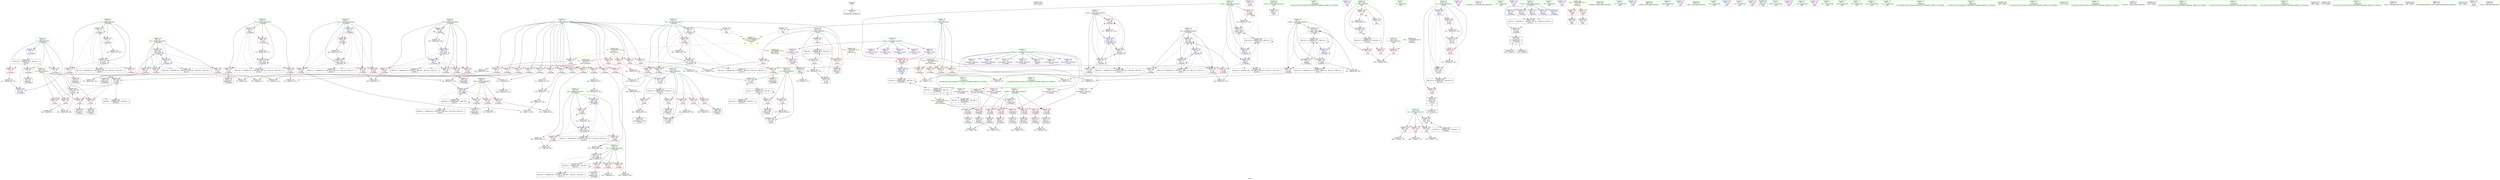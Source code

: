 digraph "SVFG" {
	label="SVFG";

	Node0x56173eb98e70 [shape=record,color=grey,label="{NodeID: 0\nNullPtr}"];
	Node0x56173eb98e70 -> Node0x56173ebc53a0[style=solid];
	Node0x56173ec1bd00 [shape=record,color=black,label="{NodeID: 526\n494 = PHI()\n}"];
	Node0x56173ebd9a40 [shape=record,color=grey,label="{NodeID: 360\n366 = cmp(365, 10, )\n}"];
	Node0x56173ebc7040 [shape=record,color=red,label="{NodeID: 194\n215\<--214\n\<--arrayidx63\n_Z7checkitc\n}"];
	Node0x56173ebc7040 -> Node0x56173ebc5d90[style=solid];
	Node0x56173ebc3a50 [shape=record,color=purple,label="{NodeID: 111\n338\<--16\n\<--.str.1\n_Z3runv\n}"];
	Node0x56173ebc2530 [shape=record,color=green,label="{NodeID: 28\n9\<--11\nn\<--n_field_insensitive\nGlob }"];
	Node0x56173ebc2530 -> Node0x56173ebc93f0[style=solid];
	Node0x56173ebc2530 -> Node0x56173ebc94c0[style=solid];
	Node0x56173ebc2530 -> Node0x56173ebc9590[style=solid];
	Node0x56173ebc2530 -> Node0x56173ebc9660[style=solid];
	Node0x56173ebc2530 -> Node0x56173ebc9730[style=solid];
	Node0x56173ebc2530 -> Node0x56173ebc9800[style=solid];
	Node0x56173ebc2530 -> Node0x56173ebc98d0[style=solid];
	Node0x56173ebc2530 -> Node0x56173ebc99a0[style=solid];
	Node0x56173ebc2530 -> Node0x56173ebc9a70[style=solid];
	Node0x56173ebc2530 -> Node0x56173ebc9b40[style=solid];
	Node0x56173ebc2530 -> Node0x56173ebc9c10[style=solid];
	Node0x56173ebc2530 -> Node0x56173ebc9ce0[style=solid];
	Node0x56173ebc2530 -> Node0x56173ebc9db0[style=solid];
	Node0x56173ebc2530 -> Node0x56173ebc9e80[style=solid];
	Node0x56173ebc2530 -> Node0x56173ebc9f50[style=solid];
	Node0x56173ebc2530 -> Node0x56173ebca020[style=solid];
	Node0x56173ebc2530 -> Node0x56173ebca0f0[style=solid];
	Node0x56173ebc2530 -> Node0x56173ebc8700[style=solid];
	Node0x56173ebff720 [shape=record,color=yellow,style=double,label="{NodeID: 471\n66V_1 = ENCHI(MR_66V_0)\npts\{11 13 50000 \}\nFun[main]|{<s0>10|<s1>10|<s2>10}}"];
	Node0x56173ebff720:s0 -> Node0x56173ebfd9e0[style=dashed,color=red];
	Node0x56173ebff720:s1 -> Node0x56173ebfdc80[style=dashed,color=red];
	Node0x56173ebff720:s2 -> Node0x56173ebfdf20[style=dashed,color=red];
	Node0x56173ebc8700 [shape=record,color=blue,label="{NodeID: 222\n9\<--10\nn\<--\nGlob }"];
	Node0x56173ebc8700 -> Node0x56173ebff720[style=dashed];
	Node0x56173ebca1c0 [shape=record,color=red,label="{NodeID: 139\n110\<--12\n\<--k\n_Z7checkitc\n}"];
	Node0x56173ebca1c0 -> Node0x56173ebd9d40[style=solid];
	Node0x56173ebc4d60 [shape=record,color=green,label="{NodeID: 56\n439\<--440\nretval\<--retval_field_insensitive\nmain\n}"];
	Node0x56173ebc4d60 -> Node0x56173ebd2e00[style=solid];
	Node0x56173ebf5db0 [shape=record,color=black,label="{NodeID: 416\nMR_32V_2 = PHI(MR_32V_3, MR_32V_1, MR_32V_1, MR_32V_8, MR_32V_1, )\npts\{71 \}\n}"];
	Node0x56173ebd71c0 [shape=record,color=grey,label="{NodeID: 333\n359 = Binary(358, 104, )\n}"];
	Node0x56173ebd71c0 -> Node0x56173ebd2780[style=solid];
	Node0x56173ebd1c20 [shape=record,color=blue,label="{NodeID: 250\n68\<--245\ndiff\<--add81\n_Z7checkitc\n}"];
	Node0x56173ebd1c20 -> Node0x56173ebcc310[style=dashed];
	Node0x56173ebd1c20 -> Node0x56173ebcc3e0[style=dashed];
	Node0x56173ebd1c20 -> Node0x56173ebcc4b0[style=dashed];
	Node0x56173ebd1c20 -> Node0x56173ebd22a0[style=dashed];
	Node0x56173ebd1c20 -> Node0x56173ebf58b0[style=dashed];
	Node0x56173ebcb880 [shape=record,color=red,label="{NodeID: 167\n187\<--60\n\<--sum\n_Z7checkitc\n}"];
	Node0x56173ebcb880 -> Node0x56173ebd89c0[style=solid];
	Node0x56173ebc64e0 [shape=record,color=black,label="{NodeID: 84\n372\<--371\nidxprom13\<--\n_Z3runv\n}"];
	Node0x56173eb91a20 [shape=record,color=green,label="{NodeID: 1\n10\<--1\n\<--dummyObj\nCan only get source location for instruction, argument, global var or function.}"];
	Node0x56173ec1bdd0 [shape=record,color=black,label="{NodeID: 527\n43 = PHI(412, 419, )\n0th arg _Z7checkitc }"];
	Node0x56173ec1bdd0 -> Node0x56173ebc88d0[style=solid];
	Node0x56173ebfdf20 [shape=record,color=yellow,style=double,label="{NodeID: 444\n4V_1 = ENCHI(MR_4V_0)\npts\{13 \}\nFun[_Z3runv]|{<s0>4|<s1>5}}"];
	Node0x56173ebfdf20:s0 -> Node0x56173ebfe1f0[style=dashed,color=red];
	Node0x56173ebfdf20:s1 -> Node0x56173ebfe1f0[style=dashed,color=red];
	Node0x56173ebd9bc0 [shape=record,color=grey,label="{NodeID: 361\n219 = cmp(216, 218, )\n}"];
	Node0x56173ebc7110 [shape=record,color=red,label="{NodeID: 195\n278\<--277\n\<--arrayidx101\n_Z7checkitc\n}"];
	Node0x56173ebc7110 -> Node0x56173ebc60d0[style=solid];
	Node0x56173ebc3b20 [shape=record,color=purple,label="{NodeID: 112\n449\<--18\n\<--.str.2\nmain\n}"];
	Node0x56173ebc2630 [shape=record,color=green,label="{NodeID: 29\n12\<--13\nk\<--k_field_insensitive\nGlob }"];
	Node0x56173ebc2630 -> Node0x56173ebca1c0[style=solid];
	Node0x56173ebc2630 -> Node0x56173ebca290[style=solid];
	Node0x56173ebc2630 -> Node0x56173ebca360[style=solid];
	Node0x56173ebc2630 -> Node0x56173ebca430[style=solid];
	Node0x56173ebc2630 -> Node0x56173ebc87d0[style=solid];
	Node0x56173ebc87d0 [shape=record,color=blue,label="{NodeID: 223\n12\<--10\nk\<--\nGlob }"];
	Node0x56173ebc87d0 -> Node0x56173ebff720[style=dashed];
	Node0x56173ebca290 [shape=record,color=red,label="{NodeID: 140\n158\<--12\n\<--k\n_Z7checkitc\n}"];
	Node0x56173ebca290 -> Node0x56173ebdaac0[style=solid];
	Node0x56173ebc4e30 [shape=record,color=green,label="{NodeID: 57\n441\<--442\nt\<--t_field_insensitive\nmain\n}"];
	Node0x56173ebc4e30 -> Node0x56173ebc8150[style=solid];
	Node0x56173ebf62b0 [shape=record,color=black,label="{NodeID: 417\nMR_34V_2 = PHI(MR_34V_3, MR_34V_1, MR_34V_1, MR_34V_5, MR_34V_1, )\npts\{73 \}\n}"];
	Node0x56173ebd7340 [shape=record,color=grey,label="{NodeID: 334\n244 = Binary(10, 243, )\n}"];
	Node0x56173ebd7340 -> Node0x56173ebd74c0[style=solid];
	Node0x56173ebd1cf0 [shape=record,color=blue,label="{NodeID: 251\n70\<--10\ncur86\<--\n_Z7checkitc\n}"];
	Node0x56173ebd1cf0 -> Node0x56173ebcc580[style=dashed];
	Node0x56173ebd1cf0 -> Node0x56173ebd1cf0[style=dashed];
	Node0x56173ebd1cf0 -> Node0x56173ebd1f60[style=dashed];
	Node0x56173ebd1cf0 -> Node0x56173ebd2030[style=dashed];
	Node0x56173ebd1cf0 -> Node0x56173ebeeab0[style=dashed];
	Node0x56173ebd1cf0 -> Node0x56173ebf5db0[style=dashed];
	Node0x56173ebcb950 [shape=record,color=red,label="{NodeID: 168\n197\<--60\n\<--sum\n_Z7checkitc\n}"];
	Node0x56173ebcb950 -> Node0x56173ebd7dc0[style=solid];
	Node0x56173ebc65b0 [shape=record,color=black,label="{NodeID: 85\n375\<--374\nconv\<--\n_Z3runv\n}"];
	Node0x56173ebc65b0 -> Node0x56173ebdac40[style=solid];
	Node0x56173eba7800 [shape=record,color=green,label="{NodeID: 2\n14\<--1\n.str\<--dummyObj\nGlob }"];
	Node0x56173ebd9d40 [shape=record,color=grey,label="{NodeID: 362\n111 = cmp(109, 110, )\n}"];
	Node0x56173ebc71e0 [shape=record,color=red,label="{NodeID: 196\n414\<--313\n\<--ret\n_Z3runv\n}"];
	Node0x56173ebc71e0 -> Node0x56173ebd5cc0[style=solid];
	Node0x56173ebc3bf0 [shape=record,color=purple,label="{NodeID: 113\n450\<--20\n\<--.str.3\nmain\n}"];
	Node0x56173ebc2730 [shape=record,color=green,label="{NodeID: 30\n40\<--41\n_Z7checkitc\<--_Z7checkitc_field_insensitive\n}"];
	Node0x56173ebc88d0 [shape=record,color=blue,label="{NodeID: 224\n46\<--43\nch.addr\<--ch\n_Z7checkitc\n}"];
	Node0x56173ebc88d0 -> Node0x56173ebca770[style=dashed];
	Node0x56173ebc88d0 -> Node0x56173ebca840[style=dashed];
	Node0x56173ebc88d0 -> Node0x56173ebca910[style=dashed];
	Node0x56173ebc88d0 -> Node0x56173ebca9e0[style=dashed];
	Node0x56173ebca360 [shape=record,color=red,label="{NodeID: 141\n228\<--12\n\<--k\n_Z7checkitc\n}"];
	Node0x56173ebca360 -> Node0x56173ebd9740[style=solid];
	Node0x56173ebc4f00 [shape=record,color=green,label="{NodeID: 58\n443\<--444\ni\<--i_field_insensitive\nmain\n}"];
	Node0x56173ebc4f00 -> Node0x56173ebc8220[style=solid];
	Node0x56173ebc4f00 -> Node0x56173ebc82f0[style=solid];
	Node0x56173ebc4f00 -> Node0x56173ebc83c0[style=solid];
	Node0x56173ebc4f00 -> Node0x56173ebd2ed0[style=solid];
	Node0x56173ebc4f00 -> Node0x56173ebd3070[style=solid];
	Node0x56173ebf67b0 [shape=record,color=black,label="{NodeID: 418\nMR_36V_2 = PHI(MR_36V_3, MR_36V_1, MR_36V_1, MR_36V_5, MR_36V_1, )\npts\{75 \}\n}"];
	Node0x56173ebd74c0 [shape=record,color=grey,label="{NodeID: 335\n245 = Binary(244, 104, )\n}"];
	Node0x56173ebd74c0 -> Node0x56173ebd1c20[style=solid];
	Node0x56173ebd1dc0 [shape=record,color=blue,label="{NodeID: 252\n72\<--10\ni87\<--\n_Z7checkitc\n}"];
	Node0x56173ebd1dc0 -> Node0x56173ebcc720[style=dashed];
	Node0x56173ebd1dc0 -> Node0x56173ebcc7f0[style=dashed];
	Node0x56173ebd1dc0 -> Node0x56173ebcc8c0[style=dashed];
	Node0x56173ebd1dc0 -> Node0x56173ebcc990[style=dashed];
	Node0x56173ebd1dc0 -> Node0x56173ebd1dc0[style=dashed];
	Node0x56173ebd1dc0 -> Node0x56173ebd21d0[style=dashed];
	Node0x56173ebd1dc0 -> Node0x56173ebf62b0[style=dashed];
	Node0x56173ebcba20 [shape=record,color=red,label="{NodeID: 169\n239\<--60\n\<--sum\n_Z7checkitc\n}"];
	Node0x56173ebcba20 -> Node0x56173ebd6a40[style=solid];
	Node0x56173ebc6680 [shape=record,color=black,label="{NodeID: 86\n380\<--379\nidxprom16\<--\n_Z3runv\n}"];
	Node0x56173eb92440 [shape=record,color=green,label="{NodeID: 3\n16\<--1\n.str.1\<--dummyObj\nGlob }"];
	Node0x56173ebfe0e0 [shape=record,color=yellow,style=double,label="{NodeID: 446\n2V_1 = ENCHI(MR_2V_0)\npts\{11 \}\nFun[_Z7checkitc]}"];
	Node0x56173ebfe0e0 -> Node0x56173ebc93f0[style=dashed];
	Node0x56173ebfe0e0 -> Node0x56173ebc94c0[style=dashed];
	Node0x56173ebfe0e0 -> Node0x56173ebc9590[style=dashed];
	Node0x56173ebfe0e0 -> Node0x56173ebc9660[style=dashed];
	Node0x56173ebfe0e0 -> Node0x56173ebc9730[style=dashed];
	Node0x56173ebfe0e0 -> Node0x56173ebc9800[style=dashed];
	Node0x56173ebfe0e0 -> Node0x56173ebc98d0[style=dashed];
	Node0x56173ebfe0e0 -> Node0x56173ebc99a0[style=dashed];
	Node0x56173ebfe0e0 -> Node0x56173ebc9a70[style=dashed];
	Node0x56173ebfe0e0 -> Node0x56173ebc9b40[style=dashed];
	Node0x56173ebfe0e0 -> Node0x56173ebc9c10[style=dashed];
	Node0x56173ebfe0e0 -> Node0x56173ebc9ce0[style=dashed];
	Node0x56173ebd9ec0 [shape=record,color=grey,label="{NodeID: 363\n100 = cmp(97, 99, )\n}"];
	Node0x56173ebc72b0 [shape=record,color=red,label="{NodeID: 197\n421\<--313\n\<--ret\n_Z3runv\n}"];
	Node0x56173ebc72b0 -> Node0x56173ebd5b40[style=solid];
	Node0x56173ebc3cc0 [shape=record,color=purple,label="{NodeID: 114\n455\<--23\n\<--.str.4\nmain\n}"];
	Node0x56173ebc2830 [shape=record,color=green,label="{NodeID: 31\n44\<--45\nretval\<--retval_field_insensitive\n_Z7checkitc\n}"];
	Node0x56173ebc2830 -> Node0x56173ebca6a0[style=solid];
	Node0x56173ebc2830 -> Node0x56173ebc8db0[style=solid];
	Node0x56173ebc2830 -> Node0x56173ebd1260[style=solid];
	Node0x56173ebc2830 -> Node0x56173ebd19b0[style=solid];
	Node0x56173ebc2830 -> Node0x56173ebd2100[style=solid];
	Node0x56173ebc2830 -> Node0x56173ebd2370[style=solid];
	Node0x56173ebc89a0 [shape=record,color=blue,label="{NodeID: 225\n48\<--10\ni\<--\n_Z7checkitc\n}"];
	Node0x56173ebc89a0 -> Node0x56173ebf9cc0[style=dashed];
	Node0x56173ebca430 [shape=record,color=red,label="{NodeID: 142\n291\<--12\n\<--k\n_Z7checkitc\n}"];
	Node0x56173ebca430 -> Node0x56173ebd8b40[style=solid];
	Node0x56173ebc4fd0 [shape=record,color=green,label="{NodeID: 59\n445\<--446\nres\<--res_field_insensitive\nmain\n}"];
	Node0x56173ebc4fd0 -> Node0x56173ebc8490[style=solid];
	Node0x56173ebc4fd0 -> Node0x56173ebc8560[style=solid];
	Node0x56173ebc4fd0 -> Node0x56173ebc8630[style=solid];
	Node0x56173ebc4fd0 -> Node0x56173ebd2fa0[style=solid];
	Node0x56173ebf6cb0 [shape=record,color=black,label="{NodeID: 419\nMR_42V_6 = PHI(MR_42V_5, MR_42V_4, )\npts\{314 \}\n}"];
	Node0x56173ebf6cb0 -> Node0x56173ebc7380[style=dashed];
	Node0x56173ebd7640 [shape=record,color=grey,label="{NodeID: 336\n392 = Binary(390, 391, )\n}"];
	Node0x56173ebd7640 -> Node0x56173ebc68f0[style=solid];
	Node0x56173ebd1e90 [shape=record,color=blue,label="{NodeID: 253\n74\<--262\nj91\<--add92\n_Z7checkitc\n}"];
	Node0x56173ebd1e90 -> Node0x56173ebcca60[style=dashed];
	Node0x56173ebd1e90 -> Node0x56173ebccb30[style=dashed];
	Node0x56173ebd1e90 -> Node0x56173ebccc00[style=dashed];
	Node0x56173ebd1e90 -> Node0x56173ebd1e90[style=dashed];
	Node0x56173ebd1e90 -> Node0x56173ebf0db0[style=dashed];
	Node0x56173ebd1e90 -> Node0x56173ebf67b0[style=dashed];
	Node0x56173ebcbaf0 [shape=record,color=red,label="{NodeID: 170\n221\<--62\n\<--cur48\n_Z7checkitc\n}"];
	Node0x56173ebcbaf0 -> Node0x56173ebd6d40[style=solid];
	Node0x56173ebc6750 [shape=record,color=black,label="{NodeID: 87\n383\<--382\nidxprom18\<--\n_Z3runv\n}"];
	Node0x56173eb98570 [shape=record,color=green,label="{NodeID: 4\n18\<--1\n.str.2\<--dummyObj\nGlob }"];
	Node0x56173ebfe1f0 [shape=record,color=yellow,style=double,label="{NodeID: 447\n4V_1 = ENCHI(MR_4V_0)\npts\{13 \}\nFun[_Z7checkitc]}"];
	Node0x56173ebfe1f0 -> Node0x56173ebca1c0[style=dashed];
	Node0x56173ebfe1f0 -> Node0x56173ebca290[style=dashed];
	Node0x56173ebfe1f0 -> Node0x56173ebca360[style=dashed];
	Node0x56173ebfe1f0 -> Node0x56173ebca430[style=dashed];
	Node0x56173ebda040 [shape=record,color=grey,label="{NodeID: 364\n464 = cmp(462, 463, )\n}"];
	Node0x56173ebc7380 [shape=record,color=red,label="{NodeID: 198\n426\<--313\n\<--ret\n_Z3runv\n}"];
	Node0x56173ebc7380 -> Node0x56173ebc69c0[style=solid];
	Node0x56173ebc8ec0 [shape=record,color=purple,label="{NodeID: 115\n456\<--25\n\<--.str.5\nmain\n}"];
	Node0x56173ebc2900 [shape=record,color=green,label="{NodeID: 32\n46\<--47\nch.addr\<--ch.addr_field_insensitive\n_Z7checkitc\n}"];
	Node0x56173ebc2900 -> Node0x56173ebca770[style=solid];
	Node0x56173ebc2900 -> Node0x56173ebca840[style=solid];
	Node0x56173ebc2900 -> Node0x56173ebca910[style=solid];
	Node0x56173ebc2900 -> Node0x56173ebca9e0[style=solid];
	Node0x56173ebc2900 -> Node0x56173ebc88d0[style=solid];
	Node0x56173ebc8a70 [shape=record,color=blue,label="{NodeID: 226\n50\<--10\ncur\<--\n_Z7checkitc\n}"];
	Node0x56173ebc8a70 -> Node0x56173ebcad20[style=dashed];
	Node0x56173ebc8a70 -> Node0x56173ebc8a70[style=dashed];
	Node0x56173ebc8a70 -> Node0x56173ebc8c10[style=dashed];
	Node0x56173ebc8a70 -> Node0x56173ebc8ce0[style=dashed];
	Node0x56173ebc8a70 -> Node0x56173ebf2bb0[style=dashed];
	Node0x56173ebca500 [shape=record,color=red,label="{NodeID: 143\n448\<--22\n\<--stdin\nmain\n}"];
	Node0x56173ebca500 -> Node0x56173ebc6a90[style=solid];
	Node0x56173ebc50a0 [shape=record,color=green,label="{NodeID: 60\n452\<--453\nfreopen\<--freopen_field_insensitive\n}"];
	Node0x56173ebf71b0 [shape=record,color=black,label="{NodeID: 420\nMR_44V_3 = PHI(MR_44V_4, MR_44V_2, )\npts\{316 \}\n}"];
	Node0x56173ebf71b0 -> Node0x56173ebc7450[style=dashed];
	Node0x56173ebf71b0 -> Node0x56173ebc7520[style=dashed];
	Node0x56173ebf71b0 -> Node0x56173ebc75f0[style=dashed];
	Node0x56173ebf71b0 -> Node0x56173ebd25e0[style=dashed];
	Node0x56173ebd77c0 [shape=record,color=grey,label="{NodeID: 337\n390 = Binary(389, 104, )\n}"];
	Node0x56173ebd77c0 -> Node0x56173ebd7640[style=solid];
	Node0x56173ebd1f60 [shape=record,color=blue,label="{NodeID: 254\n70\<--285\ncur86\<--inc106\n_Z7checkitc\n}"];
	Node0x56173ebd1f60 -> Node0x56173ebcc650[style=dashed];
	Node0x56173ebd1f60 -> Node0x56173ebeeab0[style=dashed];
	Node0x56173ebd1f60 -> Node0x56173ebf5db0[style=dashed];
	Node0x56173ebcbbc0 [shape=record,color=red,label="{NodeID: 171\n227\<--62\n\<--cur48\n_Z7checkitc\n}"];
	Node0x56173ebcbbc0 -> Node0x56173ebd9740[style=solid];
	Node0x56173ebc6820 [shape=record,color=black,label="{NodeID: 88\n387\<--386\nidxprom20\<--\n_Z3runv\n}"];
	Node0x56173eb913e0 [shape=record,color=green,label="{NodeID: 5\n20\<--1\n.str.3\<--dummyObj\nGlob }"];
	Node0x56173ebda1c0 [shape=record,color=grey,label="{NodeID: 365\n258 = cmp(256, 257, )\n}"];
	Node0x56173ebc7450 [shape=record,color=red,label="{NodeID: 199\n330\<--315\n\<--i\n_Z3runv\n}"];
	Node0x56173ebc7450 -> Node0x56173ebd9140[style=solid];
	Node0x56173ebc8f50 [shape=record,color=purple,label="{NodeID: 116\n458\<--28\n\<--.str.6\nmain\n}"];
	Node0x56173ebc29d0 [shape=record,color=green,label="{NodeID: 33\n48\<--49\ni\<--i_field_insensitive\n_Z7checkitc\n}"];
	Node0x56173ebc29d0 -> Node0x56173ebcaab0[style=solid];
	Node0x56173ebc29d0 -> Node0x56173ebcab80[style=solid];
	Node0x56173ebc29d0 -> Node0x56173ebcac50[style=solid];
	Node0x56173ebc29d0 -> Node0x56173ebc89a0[style=solid];
	Node0x56173ebc29d0 -> Node0x56173ebd0d80[style=solid];
	Node0x56173ebeeab0 [shape=record,color=black,label="{NodeID: 393\nMR_32V_6 = PHI(MR_32V_8, MR_32V_5, )\npts\{71 \}\n}"];
	Node0x56173ebeeab0 -> Node0x56173ebcc580[style=dashed];
	Node0x56173ebeeab0 -> Node0x56173ebd1cf0[style=dashed];
	Node0x56173ebeeab0 -> Node0x56173ebd1f60[style=dashed];
	Node0x56173ebeeab0 -> Node0x56173ebd2030[style=dashed];
	Node0x56173ebeeab0 -> Node0x56173ebeeab0[style=dashed];
	Node0x56173ebeeab0 -> Node0x56173ebf5db0[style=dashed];
	Node0x56173ebc8b40 [shape=record,color=blue,label="{NodeID: 227\n52\<--10\nj\<--\n_Z7checkitc\n}"];
	Node0x56173ebc8b40 -> Node0x56173ebcaec0[style=dashed];
	Node0x56173ebc8b40 -> Node0x56173ebcaf90[style=dashed];
	Node0x56173ebc8b40 -> Node0x56173ebcb060[style=dashed];
	Node0x56173ebc8b40 -> Node0x56173ebc8b40[style=dashed];
	Node0x56173ebc8b40 -> Node0x56173ebd0cf0[style=dashed];
	Node0x56173ebc8b40 -> Node0x56173ebf30b0[style=dashed];
	Node0x56173ebca5d0 [shape=record,color=red,label="{NodeID: 144\n454\<--27\n\<--stdout\nmain\n}"];
	Node0x56173ebca5d0 -> Node0x56173ebc6b60[style=solid];
	Node0x56173ebc51a0 [shape=record,color=green,label="{NodeID: 61\n469\<--470\nprintf\<--printf_field_insensitive\n}"];
	Node0x56173ebf76b0 [shape=record,color=black,label="{NodeID: 421\nMR_48V_2 = PHI(MR_48V_4, MR_48V_1, )\npts\{320 \}\n}"];
	Node0x56173ebf76b0 -> Node0x56173ebd2780[style=dashed];
	Node0x56173ebd7940 [shape=record,color=grey,label="{NodeID: 338\n118 = Binary(117, 104, )\n}"];
	Node0x56173ebd7940 -> Node0x56173ebd0cf0[style=solid];
	Node0x56173ebd2030 [shape=record,color=blue,label="{NodeID: 255\n70\<--10\ncur86\<--\n_Z7checkitc\n}"];
	Node0x56173ebd2030 -> Node0x56173ebcc650[style=dashed];
	Node0x56173ebd2030 -> Node0x56173ebeeab0[style=dashed];
	Node0x56173ebd2030 -> Node0x56173ebf5db0[style=dashed];
	Node0x56173ebcbc90 [shape=record,color=red,label="{NodeID: 172\n186\<--64\n\<--i49\n_Z7checkitc\n}"];
	Node0x56173ebcbc90 -> Node0x56173ebd89c0[style=solid];
	Node0x56173ebc68f0 [shape=record,color=black,label="{NodeID: 89\n393\<--392\nidxprom24\<--sub23\n_Z3runv\n}"];
	Node0x56173eb91bc0 [shape=record,color=green,label="{NodeID: 6\n22\<--1\nstdin\<--dummyObj\nGlob }"];
	Node0x56173ebda340 [shape=record,color=grey,label="{NodeID: 366\n251 = cmp(248, 250, )\n}"];
	Node0x56173ebc7520 [shape=record,color=red,label="{NodeID: 200\n334\<--315\n\<--i\n_Z3runv\n}"];
	Node0x56173ebc7520 -> Node0x56173ebc6340[style=solid];
	Node0x56173ebc8fe0 [shape=record,color=purple,label="{NodeID: 117\n467\<--30\n\<--.str.7\nmain\n}"];
	Node0x56173ebc2aa0 [shape=record,color=green,label="{NodeID: 34\n50\<--51\ncur\<--cur_field_insensitive\n_Z7checkitc\n}"];
	Node0x56173ebc2aa0 -> Node0x56173ebcad20[style=solid];
	Node0x56173ebc2aa0 -> Node0x56173ebcadf0[style=solid];
	Node0x56173ebc2aa0 -> Node0x56173ebc8a70[style=solid];
	Node0x56173ebc2aa0 -> Node0x56173ebc8c10[style=solid];
	Node0x56173ebc2aa0 -> Node0x56173ebc8ce0[style=solid];
	Node0x56173ebc8c10 [shape=record,color=blue,label="{NodeID: 228\n50\<--103\ncur\<--inc\n_Z7checkitc\n}"];
	Node0x56173ebc8c10 -> Node0x56173ebcad20[style=dashed];
	Node0x56173ebc8c10 -> Node0x56173ebcadf0[style=dashed];
	Node0x56173ebc8c10 -> Node0x56173ebc8a70[style=dashed];
	Node0x56173ebc8c10 -> Node0x56173ebc8c10[style=dashed];
	Node0x56173ebc8c10 -> Node0x56173ebc8ce0[style=dashed];
	Node0x56173ebc8c10 -> Node0x56173ebf2bb0[style=dashed];
	Node0x56173ebca6a0 [shape=record,color=red,label="{NodeID: 145\n308\<--44\n\<--retval\n_Z7checkitc\n}"];
	Node0x56173ebca6a0 -> Node0x56173ebc6270[style=solid];
	Node0x56173ebc52a0 [shape=record,color=green,label="{NodeID: 62\n478\<--479\nputs\<--puts_field_insensitive\n}"];
	Node0x56173ebe7bb0 [shape=record,color=black,label="{NodeID: 422\nMR_50V_2 = PHI(MR_50V_4, MR_50V_1, )\npts\{322 \}\n}"];
	Node0x56173ebe7bb0 -> Node0x56173ebd2850[style=dashed];
	Node0x56173ebd7ac0 [shape=record,color=grey,label="{NodeID: 339\n103 = Binary(102, 104, )\n}"];
	Node0x56173ebd7ac0 -> Node0x56173ebc8c10[style=solid];
	Node0x56173ebd2100 [shape=record,color=blue,label="{NodeID: 256\n44\<--114\nretval\<--\n_Z7checkitc\n}"];
	Node0x56173ebd2100 -> Node0x56173ebf26b0[style=dashed];
	Node0x56173ebcbd60 [shape=record,color=red,label="{NodeID: 173\n190\<--64\n\<--i49\n_Z7checkitc\n}"];
	Node0x56173ebcbd60 -> Node0x56173ebd8fc0[style=solid];
	Node0x56173ebc69c0 [shape=record,color=black,label="{NodeID: 90\n312\<--426\n_Z3runv_ret\<--\n_Z3runv\n|{<s0>10}}"];
	Node0x56173ebc69c0:s0 -> Node0x56173ec1b890[style=solid,color=blue];
	Node0x56173eba7fa0 [shape=record,color=green,label="{NodeID: 7\n23\<--1\n.str.4\<--dummyObj\nGlob }"];
	Node0x56173ebda4c0 [shape=record,color=grey,label="{NodeID: 367\n206 = cmp(204, 205, )\n}"];
	Node0x56173ebc75f0 [shape=record,color=red,label="{NodeID: 201\n341\<--315\n\<--i\n_Z3runv\n}"];
	Node0x56173ebc75f0 -> Node0x56173ebd62c0[style=solid];
	Node0x56173ebc90b0 [shape=record,color=purple,label="{NodeID: 118\n476\<--32\n\<--.str.8\nmain\n}"];
	Node0x56173ebc2b70 [shape=record,color=green,label="{NodeID: 35\n52\<--53\nj\<--j_field_insensitive\n_Z7checkitc\n}"];
	Node0x56173ebc2b70 -> Node0x56173ebcaec0[style=solid];
	Node0x56173ebc2b70 -> Node0x56173ebcaf90[style=solid];
	Node0x56173ebc2b70 -> Node0x56173ebcb060[style=solid];
	Node0x56173ebc2b70 -> Node0x56173ebc8b40[style=solid];
	Node0x56173ebc2b70 -> Node0x56173ebd0cf0[style=solid];
	Node0x56173ebef4b0 [shape=record,color=black,label="{NodeID: 395\nMR_50V_4 = PHI(MR_50V_6, MR_50V_3, )\npts\{322 \}\n}"];
	Node0x56173ebef4b0 -> Node0x56173ebc7e10[style=dashed];
	Node0x56173ebef4b0 -> Node0x56173ebc7ee0[style=dashed];
	Node0x56173ebef4b0 -> Node0x56173ebd29f0[style=dashed];
	Node0x56173ebef4b0 -> Node0x56173ebef4b0[style=dashed];
	Node0x56173ebef4b0 -> Node0x56173ebe7bb0[style=dashed];
	Node0x56173ebc8ce0 [shape=record,color=blue,label="{NodeID: 229\n50\<--10\ncur\<--\n_Z7checkitc\n}"];
	Node0x56173ebc8ce0 -> Node0x56173ebcad20[style=dashed];
	Node0x56173ebc8ce0 -> Node0x56173ebcadf0[style=dashed];
	Node0x56173ebc8ce0 -> Node0x56173ebc8a70[style=dashed];
	Node0x56173ebc8ce0 -> Node0x56173ebc8c10[style=dashed];
	Node0x56173ebc8ce0 -> Node0x56173ebc8ce0[style=dashed];
	Node0x56173ebc8ce0 -> Node0x56173ebf2bb0[style=dashed];
	Node0x56173ebca770 [shape=record,color=red,label="{NodeID: 146\n98\<--46\n\<--ch.addr\n_Z7checkitc\n}"];
	Node0x56173ebca770 -> Node0x56173ebc57e0[style=solid];
	Node0x56173ebc53a0 [shape=record,color=black,label="{NodeID: 63\n2\<--3\ndummyVal\<--dummyVal\n}"];
	Node0x56173ebe80b0 [shape=record,color=black,label="{NodeID: 423\nMR_46V_3 = PHI(MR_46V_4, MR_46V_2, )\npts\{318 \}\n}"];
	Node0x56173ebe80b0 -> Node0x56173ebc76c0[style=dashed];
	Node0x56173ebe80b0 -> Node0x56173ebc7790[style=dashed];
	Node0x56173ebe80b0 -> Node0x56173ebc7860[style=dashed];
	Node0x56173ebe80b0 -> Node0x56173ebc7930[style=dashed];
	Node0x56173ebe80b0 -> Node0x56173ebc7a00[style=dashed];
	Node0x56173ebe80b0 -> Node0x56173ebd2b90[style=dashed];
	Node0x56173ebd7c40 [shape=record,color=grey,label="{NodeID: 340\n123 = Binary(122, 104, )\n}"];
	Node0x56173ebd7c40 -> Node0x56173ebd0d80[style=solid];
	Node0x56173ebd21d0 [shape=record,color=blue,label="{NodeID: 257\n72\<--298\ni87\<--inc113\n_Z7checkitc\n}"];
	Node0x56173ebd21d0 -> Node0x56173ebcc720[style=dashed];
	Node0x56173ebd21d0 -> Node0x56173ebcc7f0[style=dashed];
	Node0x56173ebd21d0 -> Node0x56173ebcc8c0[style=dashed];
	Node0x56173ebd21d0 -> Node0x56173ebcc990[style=dashed];
	Node0x56173ebd21d0 -> Node0x56173ebd1dc0[style=dashed];
	Node0x56173ebd21d0 -> Node0x56173ebd21d0[style=dashed];
	Node0x56173ebd21d0 -> Node0x56173ebf62b0[style=dashed];
	Node0x56173ebcbe30 [shape=record,color=red,label="{NodeID: 174\n198\<--64\n\<--i49\n_Z7checkitc\n}"];
	Node0x56173ebcbe30 -> Node0x56173ebd7dc0[style=solid];
	Node0x56173ebc6a90 [shape=record,color=black,label="{NodeID: 91\n451\<--448\ncall\<--\nmain\n}"];
	Node0x56173eba8030 [shape=record,color=green,label="{NodeID: 8\n25\<--1\n.str.5\<--dummyObj\nGlob }"];
	Node0x56173ebda640 [shape=record,color=grey,label="{NodeID: 368\n474 = cmp(473, 10, )\n}"];
	Node0x56173ebc76c0 [shape=record,color=red,label="{NodeID: 202\n355\<--317\n\<--i2\n_Z3runv\n}"];
	Node0x56173ebc76c0 -> Node0x56173ebd9440[style=solid];
	Node0x56173ebc9180 [shape=record,color=purple,label="{NodeID: 119\n484\<--34\n\<--.str.9\nmain\n}"];
	Node0x56173ebc2c40 [shape=record,color=green,label="{NodeID: 36\n54\<--55\nj15\<--j15_field_insensitive\n_Z7checkitc\n}"];
	Node0x56173ebc2c40 -> Node0x56173ebcb130[style=solid];
	Node0x56173ebc2c40 -> Node0x56173ebcb200[style=solid];
	Node0x56173ebc2c40 -> Node0x56173ebcb2d0[style=solid];
	Node0x56173ebc2c40 -> Node0x56173ebd0e50[style=solid];
	Node0x56173ebc2c40 -> Node0x56173ebd1400[style=solid];
	Node0x56173ebef9b0 [shape=record,color=black,label="{NodeID: 396\nMR_38V_3 = PHI(MR_38V_5, MR_38V_2, )\npts\{80000 \}\n}"];
	Node0x56173ebef9b0 -> Node0x56173ebd2920[style=dashed];
	Node0x56173ebef9b0 -> Node0x56173ebef9b0[style=dashed];
	Node0x56173ebef9b0 -> Node0x56173ebe81a0[style=dashed];
	Node0x56173ebc8db0 [shape=record,color=blue,label="{NodeID: 230\n44\<--114\nretval\<--\n_Z7checkitc\n}"];
	Node0x56173ebc8db0 -> Node0x56173ebf26b0[style=dashed];
	Node0x56173ebca840 [shape=record,color=red,label="{NodeID: 147\n147\<--46\n\<--ch.addr\n_Z7checkitc\n}"];
	Node0x56173ebca840 -> Node0x56173ebc5b20[style=solid];
	Node0x56173ebc54a0 [shape=record,color=black,label="{NodeID: 64\n438\<--10\nmain_ret\<--\nmain\n}"];
	Node0x56173ebe81a0 [shape=record,color=black,label="{NodeID: 424\nMR_38V_2 = PHI(MR_38V_3, MR_38V_1, )\npts\{80000 \}\n|{|<s1>4|<s2>5|<s3>10}}"];
	Node0x56173ebe81a0 -> Node0x56173ebef9b0[style=dashed];
	Node0x56173ebe81a0:s1 -> Node0x56173ebff0d0[style=dashed,color=red];
	Node0x56173ebe81a0:s2 -> Node0x56173ebff0d0[style=dashed,color=red];
	Node0x56173ebe81a0:s3 -> Node0x56173ebf21b0[style=dashed,color=blue];
	Node0x56173ebd7dc0 [shape=record,color=grey,label="{NodeID: 341\n199 = Binary(197, 198, )\n}"];
	Node0x56173ebd7dc0 -> Node0x56173ebd1740[style=solid];
	Node0x56173ebd22a0 [shape=record,color=blue,label="{NodeID: 258\n68\<--303\ndiff\<--inc116\n_Z7checkitc\n}"];
	Node0x56173ebd22a0 -> Node0x56173ebcc310[style=dashed];
	Node0x56173ebd22a0 -> Node0x56173ebcc3e0[style=dashed];
	Node0x56173ebd22a0 -> Node0x56173ebcc4b0[style=dashed];
	Node0x56173ebd22a0 -> Node0x56173ebd22a0[style=dashed];
	Node0x56173ebd22a0 -> Node0x56173ebf58b0[style=dashed];
	Node0x56173ebcbf00 [shape=record,color=red,label="{NodeID: 175\n209\<--64\n\<--i49\n_Z7checkitc\n}"];
	Node0x56173ebcbf00 -> Node0x56173ebc5bf0[style=solid];
	Node0x56173ebc6b60 [shape=record,color=black,label="{NodeID: 92\n457\<--454\ncall1\<--\nmain\n}"];
	Node0x56173ebc17e0 [shape=record,color=green,label="{NodeID: 9\n27\<--1\nstdout\<--dummyObj\nGlob }"];
	Node0x56173ebda7c0 [shape=record,color=grey,label="{NodeID: 369\n202 = cmp(201, 10, )\n}"];
	Node0x56173ebc7790 [shape=record,color=red,label="{NodeID: 203\n368\<--317\n\<--i2\n_Z3runv\n}"];
	Node0x56173ebc7790 -> Node0x56173ebc6410[style=solid];
	Node0x56173ebc9250 [shape=record,color=purple,label="{NodeID: 120\n490\<--36\n\<--.str.10\nmain\n}"];
	Node0x56173ebc2d10 [shape=record,color=green,label="{NodeID: 37\n56\<--57\ncur19\<--cur19_field_insensitive\n_Z7checkitc\n}"];
	Node0x56173ebc2d10 -> Node0x56173ebcb3a0[style=solid];
	Node0x56173ebc2d10 -> Node0x56173ebcb470[style=solid];
	Node0x56173ebc2d10 -> Node0x56173ebd0f20[style=solid];
	Node0x56173ebc2d10 -> Node0x56173ebd10c0[style=solid];
	Node0x56173ebc2d10 -> Node0x56173ebd1190[style=solid];
	Node0x56173ebd0cf0 [shape=record,color=blue,label="{NodeID: 231\n52\<--118\nj\<--inc11\n_Z7checkitc\n}"];
	Node0x56173ebd0cf0 -> Node0x56173ebcaec0[style=dashed];
	Node0x56173ebd0cf0 -> Node0x56173ebcaf90[style=dashed];
	Node0x56173ebd0cf0 -> Node0x56173ebcb060[style=dashed];
	Node0x56173ebd0cf0 -> Node0x56173ebc8b40[style=dashed];
	Node0x56173ebd0cf0 -> Node0x56173ebd0cf0[style=dashed];
	Node0x56173ebd0cf0 -> Node0x56173ebf30b0[style=dashed];
	Node0x56173ebca910 [shape=record,color=red,label="{NodeID: 148\n217\<--46\n\<--ch.addr\n_Z7checkitc\n}"];
	Node0x56173ebca910 -> Node0x56173ebc5e60[style=solid];
	Node0x56173ebc5570 [shape=record,color=black,label="{NodeID: 65\n91\<--90\nidxprom\<--\n_Z7checkitc\n}"];
	Node0x56173ebd7f40 [shape=record,color=grey,label="{NodeID: 342\n165 = Binary(164, 104, )\n}"];
	Node0x56173ebd7f40 -> Node0x56173ebd1330[style=solid];
	Node0x56173ebd2370 [shape=record,color=blue,label="{NodeID: 259\n44\<--195\nretval\<--\n_Z7checkitc\n}"];
	Node0x56173ebd2370 -> Node0x56173ebf26b0[style=dashed];
	Node0x56173ebcbfd0 [shape=record,color=red,label="{NodeID: 176\n234\<--64\n\<--i49\n_Z7checkitc\n}"];
	Node0x56173ebcbfd0 -> Node0x56173ebd6bc0[style=solid];
	Node0x56173ebc6c30 [shape=record,color=purple,label="{NodeID: 93\n336\<--4\narrayidx\<--maze\n_Z3runv\n}"];
	Node0x56173ebc1870 [shape=record,color=green,label="{NodeID: 10\n28\<--1\n.str.6\<--dummyObj\nGlob }"];
	Node0x56173ebda940 [shape=record,color=grey,label="{NodeID: 370\n265 = cmp(264, 10, )\n}"];
	Node0x56173ebc7860 [shape=record,color=red,label="{NodeID: 204\n379\<--317\n\<--i2\n_Z3runv\n}"];
	Node0x56173ebc7860 -> Node0x56173ebc6680[style=solid];
	Node0x56173ebc9320 [shape=record,color=purple,label="{NodeID: 121\n493\<--38\n\<--.str.11\nmain\n}"];
	Node0x56173ebc2de0 [shape=record,color=green,label="{NodeID: 38\n58\<--59\ni20\<--i20_field_insensitive\n_Z7checkitc\n}"];
	Node0x56173ebc2de0 -> Node0x56173ebcb540[style=solid];
	Node0x56173ebc2de0 -> Node0x56173ebcb610[style=solid];
	Node0x56173ebc2de0 -> Node0x56173ebcb6e0[style=solid];
	Node0x56173ebc2de0 -> Node0x56173ebd0ff0[style=solid];
	Node0x56173ebc2de0 -> Node0x56173ebd1330[style=solid];
	Node0x56173ebd0d80 [shape=record,color=blue,label="{NodeID: 232\n48\<--123\ni\<--inc13\n_Z7checkitc\n}"];
	Node0x56173ebd0d80 -> Node0x56173ebf9cc0[style=dashed];
	Node0x56173ebca9e0 [shape=record,color=red,label="{NodeID: 149\n280\<--46\n\<--ch.addr\n_Z7checkitc\n}"];
	Node0x56173ebca9e0 -> Node0x56173ebc61a0[style=solid];
	Node0x56173ebc5640 [shape=record,color=black,label="{NodeID: 66\n94\<--93\nidxprom4\<--\n_Z7checkitc\n}"];
	Node0x56173ebd80c0 [shape=record,color=grey,label="{NodeID: 343\n262 = Binary(260, 261, )\n}"];
	Node0x56173ebd80c0 -> Node0x56173ebd1e90[style=solid];
	Node0x56173ebd2440 [shape=record,color=blue,label="{NodeID: 260\n313\<--10\nret\<--\n_Z3runv\n}"];
	Node0x56173ebd2440 -> Node0x56173ebc71e0[style=dashed];
	Node0x56173ebd2440 -> Node0x56173ebc72b0[style=dashed];
	Node0x56173ebd2440 -> Node0x56173ebd2c60[style=dashed];
	Node0x56173ebd2440 -> Node0x56173ebd2d30[style=dashed];
	Node0x56173ebd2440 -> Node0x56173ebf6cb0[style=dashed];
	Node0x56173ebcc0a0 [shape=record,color=red,label="{NodeID: 177\n201\<--66\n\<--j54\n_Z7checkitc\n}"];
	Node0x56173ebcc0a0 -> Node0x56173ebda7c0[style=solid];
	Node0x56173ebc6d00 [shape=record,color=purple,label="{NodeID: 94\n337\<--4\narraydecay\<--maze\n_Z3runv\n}"];
	Node0x56173ebc1900 [shape=record,color=green,label="{NodeID: 11\n30\<--1\n.str.7\<--dummyObj\nGlob }"];
	Node0x56173ebdaac0 [shape=record,color=grey,label="{NodeID: 371\n159 = cmp(157, 158, )\n}"];
	Node0x56173ebc7930 [shape=record,color=red,label="{NodeID: 205\n391\<--317\n\<--i2\n_Z3runv\n}"];
	Node0x56173ebc7930 -> Node0x56173ebd7640[style=solid];
	Node0x56173ebc93f0 [shape=record,color=red,label="{NodeID: 122\n80\<--9\n\<--n\n_Z7checkitc\n}"];
	Node0x56173ebc93f0 -> Node0x56173ebdb3c0[style=solid];
	Node0x56173ebc2eb0 [shape=record,color=green,label="{NodeID: 39\n60\<--61\nsum\<--sum_field_insensitive\n_Z7checkitc\n}"];
	Node0x56173ebc2eb0 -> Node0x56173ebcb7b0[style=solid];
	Node0x56173ebc2eb0 -> Node0x56173ebcb880[style=solid];
	Node0x56173ebc2eb0 -> Node0x56173ebcb950[style=solid];
	Node0x56173ebc2eb0 -> Node0x56173ebcba20[style=solid];
	Node0x56173ebc2eb0 -> Node0x56173ebd14d0[style=solid];
	Node0x56173ebc2eb0 -> Node0x56173ebd1b50[style=solid];
	Node0x56173ebd5420 [shape=record,color=black,label="{NodeID: 316\n194 = PHI(195, 192, )\n}"];
	Node0x56173ebd0e50 [shape=record,color=blue,label="{NodeID: 233\n54\<--10\nj15\<--\n_Z7checkitc\n}"];
	Node0x56173ebd0e50 -> Node0x56173ebcb130[style=dashed];
	Node0x56173ebd0e50 -> Node0x56173ebcb200[style=dashed];
	Node0x56173ebd0e50 -> Node0x56173ebcb2d0[style=dashed];
	Node0x56173ebd0e50 -> Node0x56173ebd1400[style=dashed];
	Node0x56173ebd0e50 -> Node0x56173ebf35b0[style=dashed];
	Node0x56173ebcaab0 [shape=record,color=red,label="{NodeID: 150\n79\<--48\n\<--i\n_Z7checkitc\n}"];
	Node0x56173ebcaab0 -> Node0x56173ebdb3c0[style=solid];
	Node0x56173ebc5710 [shape=record,color=black,label="{NodeID: 67\n97\<--96\nconv\<--\n_Z7checkitc\n}"];
	Node0x56173ebc5710 -> Node0x56173ebd9ec0[style=solid];
	Node0x56173ebf9cc0 [shape=record,color=black,label="{NodeID: 427\nMR_10V_3 = PHI(MR_10V_4, MR_10V_2, )\npts\{49 \}\n}"];
	Node0x56173ebf9cc0 -> Node0x56173ebcaab0[style=dashed];
	Node0x56173ebf9cc0 -> Node0x56173ebcab80[style=dashed];
	Node0x56173ebf9cc0 -> Node0x56173ebcac50[style=dashed];
	Node0x56173ebf9cc0 -> Node0x56173ebd0d80[style=dashed];
	Node0x56173ebd8240 [shape=record,color=grey,label="{NodeID: 344\n179 = Binary(177, 178, )\n}"];
	Node0x56173ebd8240 -> Node0x56173ebd86c0[style=solid];
	Node0x56173ebd2510 [shape=record,color=blue,label="{NodeID: 261\n315\<--10\ni\<--\n_Z3runv\n}"];
	Node0x56173ebd2510 -> Node0x56173ebf71b0[style=dashed];
	Node0x56173ebcc170 [shape=record,color=red,label="{NodeID: 178\n204\<--66\n\<--j54\n_Z7checkitc\n}"];
	Node0x56173ebcc170 -> Node0x56173ebda4c0[style=solid];
	Node0x56173ebc6dd0 [shape=record,color=purple,label="{NodeID: 95\n370\<--4\narrayidx12\<--maze\n_Z3runv\n}"];
	Node0x56173ebc1990 [shape=record,color=green,label="{NodeID: 12\n32\<--1\n.str.8\<--dummyObj\nGlob }"];
	Node0x56173ebdac40 [shape=record,color=grey,label="{NodeID: 372\n376 = cmp(375, 377, )\n}"];
	Node0x56173ebc7a00 [shape=record,color=red,label="{NodeID: 206\n407\<--317\n\<--i2\n_Z3runv\n}"];
	Node0x56173ebc7a00 -> Node0x56173ebd6740[style=solid];
	Node0x56173ebc94c0 [shape=record,color=red,label="{NodeID: 123\n87\<--9\n\<--n\n_Z7checkitc\n}"];
	Node0x56173ebc94c0 -> Node0x56173ebdb0c0[style=solid];
	Node0x56173ebc2f80 [shape=record,color=green,label="{NodeID: 40\n62\<--63\ncur48\<--cur48_field_insensitive\n_Z7checkitc\n}"];
	Node0x56173ebc2f80 -> Node0x56173ebcbaf0[style=solid];
	Node0x56173ebc2f80 -> Node0x56173ebcbbc0[style=solid];
	Node0x56173ebc2f80 -> Node0x56173ebd15a0[style=solid];
	Node0x56173ebc2f80 -> Node0x56173ebd1810[style=solid];
	Node0x56173ebc2f80 -> Node0x56173ebd18e0[style=solid];
	Node0x56173ebf0db0 [shape=record,color=black,label="{NodeID: 400\nMR_36V_3 = PHI(MR_36V_4, MR_36V_1, )\npts\{75 \}\n}"];
	Node0x56173ebf0db0 -> Node0x56173ebd1e90[style=dashed];
	Node0x56173ebf0db0 -> Node0x56173ebf0db0[style=dashed];
	Node0x56173ebf0db0 -> Node0x56173ebf67b0[style=dashed];
	Node0x56173ebd59c0 [shape=record,color=grey,label="{NodeID: 317\n152 = Binary(151, 104, )\n}"];
	Node0x56173ebd59c0 -> Node0x56173ebd10c0[style=solid];
	Node0x56173ebd0f20 [shape=record,color=blue,label="{NodeID: 234\n56\<--10\ncur19\<--\n_Z7checkitc\n}"];
	Node0x56173ebd0f20 -> Node0x56173ebcb3a0[style=dashed];
	Node0x56173ebd0f20 -> Node0x56173ebd0f20[style=dashed];
	Node0x56173ebd0f20 -> Node0x56173ebd10c0[style=dashed];
	Node0x56173ebd0f20 -> Node0x56173ebd1190[style=dashed];
	Node0x56173ebd0f20 -> Node0x56173ebf3ab0[style=dashed];
	Node0x56173ebcab80 [shape=record,color=red,label="{NodeID: 151\n90\<--48\n\<--i\n_Z7checkitc\n}"];
	Node0x56173ebcab80 -> Node0x56173ebc5570[style=solid];
	Node0x56173ebc57e0 [shape=record,color=black,label="{NodeID: 68\n99\<--98\nconv6\<--\n_Z7checkitc\n}"];
	Node0x56173ebc57e0 -> Node0x56173ebd9ec0[style=solid];
	Node0x56173ebd83c0 [shape=record,color=grey,label="{NodeID: 345\n403 = Binary(402, 398, )\n}"];
	Node0x56173ebd83c0 -> Node0x56173ebd2ac0[style=solid];
	Node0x56173ebd25e0 [shape=record,color=blue,label="{NodeID: 262\n315\<--342\ni\<--inc\n_Z3runv\n}"];
	Node0x56173ebd25e0 -> Node0x56173ebf71b0[style=dashed];
	Node0x56173ebcc240 [shape=record,color=red,label="{NodeID: 179\n212\<--66\n\<--j54\n_Z7checkitc\n}"];
	Node0x56173ebcc240 -> Node0x56173ebc5cc0[style=solid];
	Node0x56173ebc3e40 [shape=record,color=purple,label="{NodeID: 96\n373\<--4\narrayidx14\<--maze\n_Z3runv\n}"];
	Node0x56173ebc3e40 -> Node0x56173ebc7fb0[style=solid];
	Node0x56173ebc1a20 [shape=record,color=green,label="{NodeID: 13\n34\<--1\n.str.9\<--dummyObj\nGlob }"];
	Node0x56173ebdadc0 [shape=record,color=grey,label="{NodeID: 373\n482 = cmp(481, 104, )\n}"];
	Node0x56173ebc7ad0 [shape=record,color=red,label="{NodeID: 207\n365\<--319\n\<--j\n_Z3runv\n}"];
	Node0x56173ebc7ad0 -> Node0x56173ebd9a40[style=solid];
	Node0x56173ebc9590 [shape=record,color=red,label="{NodeID: 124\n129\<--9\n\<--n\n_Z7checkitc\n}"];
	Node0x56173ebc9590 -> Node0x56173ebd92c0[style=solid];
	Node0x56173ebc3050 [shape=record,color=green,label="{NodeID: 41\n64\<--65\ni49\<--i49_field_insensitive\n_Z7checkitc\n}"];
	Node0x56173ebc3050 -> Node0x56173ebcbc90[style=solid];
	Node0x56173ebc3050 -> Node0x56173ebcbd60[style=solid];
	Node0x56173ebc3050 -> Node0x56173ebcbe30[style=solid];
	Node0x56173ebc3050 -> Node0x56173ebcbf00[style=solid];
	Node0x56173ebc3050 -> Node0x56173ebcbfd0[style=solid];
	Node0x56173ebc3050 -> Node0x56173ebd1670[style=solid];
	Node0x56173ebc3050 -> Node0x56173ebd1a80[style=solid];
	Node0x56173ebd5b40 [shape=record,color=grey,label="{NodeID: 318\n422 = Binary(421, 423, )\n}"];
	Node0x56173ebd5b40 -> Node0x56173ebd2d30[style=solid];
	Node0x56173ebd0ff0 [shape=record,color=blue,label="{NodeID: 235\n58\<--10\ni20\<--\n_Z7checkitc\n}"];
	Node0x56173ebd0ff0 -> Node0x56173ebcb540[style=dashed];
	Node0x56173ebd0ff0 -> Node0x56173ebcb610[style=dashed];
	Node0x56173ebd0ff0 -> Node0x56173ebcb6e0[style=dashed];
	Node0x56173ebd0ff0 -> Node0x56173ebd0ff0[style=dashed];
	Node0x56173ebd0ff0 -> Node0x56173ebd1330[style=dashed];
	Node0x56173ebd0ff0 -> Node0x56173ebf3fb0[style=dashed];
	Node0x56173ebcac50 [shape=record,color=red,label="{NodeID: 152\n122\<--48\n\<--i\n_Z7checkitc\n}"];
	Node0x56173ebcac50 -> Node0x56173ebd7c40[style=solid];
	Node0x56173ebc58b0 [shape=record,color=black,label="{NodeID: 69\n140\<--139\nidxprom24\<--\n_Z7checkitc\n}"];
	Node0x56173ebd8540 [shape=record,color=grey,label="{NodeID: 346\n285 = Binary(284, 104, )\n}"];
	Node0x56173ebd8540 -> Node0x56173ebd1f60[style=solid];
	Node0x56173ebd26b0 [shape=record,color=blue,label="{NodeID: 263\n317\<--352\ni2\<--sub\n_Z3runv\n}"];
	Node0x56173ebd26b0 -> Node0x56173ebe80b0[style=dashed];
	Node0x56173ebcc310 [shape=record,color=red,label="{NodeID: 180\n248\<--68\n\<--diff\n_Z7checkitc\n}"];
	Node0x56173ebcc310 -> Node0x56173ebda340[style=solid];
	Node0x56173ebc3f10 [shape=record,color=purple,label="{NodeID: 97\n381\<--4\narrayidx17\<--maze\n_Z3runv\n}"];
	Node0x56173ebc1ab0 [shape=record,color=green,label="{NodeID: 14\n36\<--1\n.str.10\<--dummyObj\nGlob }"];
	Node0x56173ebdaf40 [shape=record,color=grey,label="{NodeID: 374\n181 = cmp(175, 180, )\n}"];
	Node0x56173ebc7ba0 [shape=record,color=red,label="{NodeID: 208\n371\<--319\n\<--j\n_Z3runv\n}"];
	Node0x56173ebc7ba0 -> Node0x56173ebc64e0[style=solid];
	Node0x56173ebc9660 [shape=record,color=red,label="{NodeID: 125\n136\<--9\n\<--n\n_Z7checkitc\n}"];
	Node0x56173ebc9660 -> Node0x56173ebd95c0[style=solid];
	Node0x56173ebc3120 [shape=record,color=green,label="{NodeID: 42\n66\<--67\nj54\<--j54_field_insensitive\n_Z7checkitc\n}"];
	Node0x56173ebc3120 -> Node0x56173ebcc0a0[style=solid];
	Node0x56173ebc3120 -> Node0x56173ebcc170[style=solid];
	Node0x56173ebc3120 -> Node0x56173ebcc240[style=solid];
	Node0x56173ebc3120 -> Node0x56173ebd1740[style=solid];
	Node0x56173ebf17b0 [shape=record,color=black,label="{NodeID: 402\nMR_61V_3 = PHI(MR_61V_4, MR_61V_2, )\npts\{444 \}\n}"];
	Node0x56173ebf17b0 -> Node0x56173ebc8220[style=dashed];
	Node0x56173ebf17b0 -> Node0x56173ebc82f0[style=dashed];
	Node0x56173ebf17b0 -> Node0x56173ebc83c0[style=dashed];
	Node0x56173ebf17b0 -> Node0x56173ebd3070[style=dashed];
	Node0x56173ebd5cc0 [shape=record,color=grey,label="{NodeID: 319\n415 = Binary(414, 104, )\n}"];
	Node0x56173ebd5cc0 -> Node0x56173ebd2c60[style=solid];
	Node0x56173ebd10c0 [shape=record,color=blue,label="{NodeID: 236\n56\<--152\ncur19\<--inc32\n_Z7checkitc\n}"];
	Node0x56173ebd10c0 -> Node0x56173ebcb3a0[style=dashed];
	Node0x56173ebd10c0 -> Node0x56173ebcb470[style=dashed];
	Node0x56173ebd10c0 -> Node0x56173ebd0f20[style=dashed];
	Node0x56173ebd10c0 -> Node0x56173ebd10c0[style=dashed];
	Node0x56173ebd10c0 -> Node0x56173ebd1190[style=dashed];
	Node0x56173ebd10c0 -> Node0x56173ebf3ab0[style=dashed];
	Node0x56173ebcad20 [shape=record,color=red,label="{NodeID: 153\n102\<--50\n\<--cur\n_Z7checkitc\n}"];
	Node0x56173ebcad20 -> Node0x56173ebd7ac0[style=solid];
	Node0x56173ebc5980 [shape=record,color=black,label="{NodeID: 70\n143\<--142\nidxprom26\<--\n_Z7checkitc\n}"];
	Node0x56173ebd86c0 [shape=record,color=grey,label="{NodeID: 347\n180 = Binary(179, 104, )\n}"];
	Node0x56173ebd86c0 -> Node0x56173ebdaf40[style=solid];
	Node0x56173ebd2780 [shape=record,color=blue,label="{NodeID: 264\n319\<--359\nj\<--sub6\n_Z3runv\n}"];
	Node0x56173ebd2780 -> Node0x56173ebc7ad0[style=dashed];
	Node0x56173ebd2780 -> Node0x56173ebc7ba0[style=dashed];
	Node0x56173ebd2780 -> Node0x56173ebc7c70[style=dashed];
	Node0x56173ebd2780 -> Node0x56173ebc7d40[style=dashed];
	Node0x56173ebd2780 -> Node0x56173ebd2ac0[style=dashed];
	Node0x56173ebd2780 -> Node0x56173ebf76b0[style=dashed];
	Node0x56173ebcc3e0 [shape=record,color=red,label="{NodeID: 181\n261\<--68\n\<--diff\n_Z7checkitc\n}"];
	Node0x56173ebcc3e0 -> Node0x56173ebd80c0[style=solid];
	Node0x56173ebc3fe0 [shape=record,color=purple,label="{NodeID: 98\n384\<--4\narrayidx19\<--maze\n_Z3runv\n}"];
	Node0x56173ebc3fe0 -> Node0x56173ebc8080[style=solid];
	Node0x56173ebc1b40 [shape=record,color=green,label="{NodeID: 15\n38\<--1\n.str.11\<--dummyObj\nGlob }"];
	Node0x56173ebdb0c0 [shape=record,color=grey,label="{NodeID: 375\n88 = cmp(86, 87, )\n}"];
	Node0x56173ebc7c70 [shape=record,color=red,label="{NodeID: 209\n382\<--319\n\<--j\n_Z3runv\n}"];
	Node0x56173ebc7c70 -> Node0x56173ebc6750[style=solid];
	Node0x56173ebc9730 [shape=record,color=red,label="{NodeID: 126\n176\<--9\n\<--n\n_Z7checkitc\n}"];
	Node0x56173ebc9730 -> Node0x56173ebd68c0[style=solid];
	Node0x56173ebc31f0 [shape=record,color=green,label="{NodeID: 43\n68\<--69\ndiff\<--diff_field_insensitive\n_Z7checkitc\n}"];
	Node0x56173ebc31f0 -> Node0x56173ebcc310[style=solid];
	Node0x56173ebc31f0 -> Node0x56173ebcc3e0[style=solid];
	Node0x56173ebc31f0 -> Node0x56173ebcc4b0[style=solid];
	Node0x56173ebc31f0 -> Node0x56173ebd1c20[style=solid];
	Node0x56173ebc31f0 -> Node0x56173ebd22a0[style=solid];
	Node0x56173ebf1cb0 [shape=record,color=black,label="{NodeID: 403\nMR_63V_2 = PHI(MR_63V_3, MR_63V_1, )\npts\{446 \}\n}"];
	Node0x56173ebf1cb0 -> Node0x56173ebd2fa0[style=dashed];
	Node0x56173ebd5e40 [shape=record,color=grey,label="{NodeID: 320\n298 = Binary(297, 104, )\n}"];
	Node0x56173ebd5e40 -> Node0x56173ebd21d0[style=solid];
	Node0x56173ebd1190 [shape=record,color=blue,label="{NodeID: 237\n56\<--10\ncur19\<--\n_Z7checkitc\n}"];
	Node0x56173ebd1190 -> Node0x56173ebcb3a0[style=dashed];
	Node0x56173ebd1190 -> Node0x56173ebcb470[style=dashed];
	Node0x56173ebd1190 -> Node0x56173ebd0f20[style=dashed];
	Node0x56173ebd1190 -> Node0x56173ebd10c0[style=dashed];
	Node0x56173ebd1190 -> Node0x56173ebd1190[style=dashed];
	Node0x56173ebd1190 -> Node0x56173ebf3ab0[style=dashed];
	Node0x56173ebcadf0 [shape=record,color=red,label="{NodeID: 154\n109\<--50\n\<--cur\n_Z7checkitc\n}"];
	Node0x56173ebcadf0 -> Node0x56173ebd9d40[style=solid];
	Node0x56173ebc5a50 [shape=record,color=black,label="{NodeID: 71\n146\<--145\nconv28\<--\n_Z7checkitc\n}"];
	Node0x56173ebc5a50 -> Node0x56173ebd8cc0[style=solid];
	Node0x56173ebd8840 [shape=record,color=grey,label="{NodeID: 348\n397 = Binary(396, 398, )\n}"];
	Node0x56173ebd8840 -> Node0x56173ebd29f0[style=solid];
	Node0x56173ebd2850 [shape=record,color=blue,label="{NodeID: 265\n321\<--362\nk\<--sub7\n_Z3runv\n}"];
	Node0x56173ebd2850 -> Node0x56173ebef4b0[style=dashed];
	Node0x56173ebcc4b0 [shape=record,color=red,label="{NodeID: 182\n302\<--68\n\<--diff\n_Z7checkitc\n}"];
	Node0x56173ebcc4b0 -> Node0x56173ebd6140[style=solid];
	Node0x56173ebc40b0 [shape=record,color=purple,label="{NodeID: 99\n92\<--6\narrayidx\<--newmaze\n_Z7checkitc\n}"];
	Node0x56173ebc1bd0 [shape=record,color=green,label="{NodeID: 16\n104\<--1\n\<--dummyObj\nCan only get source location for instruction, argument, global var or function.}"];
	Node0x56173ebdb240 [shape=record,color=grey,label="{NodeID: 376\n282 = cmp(279, 281, )\n}"];
	Node0x56173ebc7d40 [shape=record,color=red,label="{NodeID: 210\n402\<--319\n\<--j\n_Z3runv\n}"];
	Node0x56173ebc7d40 -> Node0x56173ebd83c0[style=solid];
	Node0x56173ebc9800 [shape=record,color=red,label="{NodeID: 127\n178\<--9\n\<--n\n_Z7checkitc\n}"];
	Node0x56173ebc9800 -> Node0x56173ebd8240[style=solid];
	Node0x56173ebc32c0 [shape=record,color=green,label="{NodeID: 44\n70\<--71\ncur86\<--cur86_field_insensitive\n_Z7checkitc\n}"];
	Node0x56173ebc32c0 -> Node0x56173ebcc580[style=solid];
	Node0x56173ebc32c0 -> Node0x56173ebcc650[style=solid];
	Node0x56173ebc32c0 -> Node0x56173ebd1cf0[style=solid];
	Node0x56173ebc32c0 -> Node0x56173ebd1f60[style=solid];
	Node0x56173ebc32c0 -> Node0x56173ebd2030[style=solid];
	Node0x56173ebf21b0 [shape=record,color=black,label="{NodeID: 404\nMR_38V_2 = PHI(MR_38V_3, MR_38V_1, )\npts\{80000 \}\n|{<s0>10}}"];
	Node0x56173ebf21b0:s0 -> Node0x56173ebe81a0[style=dashed,color=red];
	Node0x56173ebd5fc0 [shape=record,color=grey,label="{NodeID: 321\n500 = Binary(499, 104, )\n}"];
	Node0x56173ebd5fc0 -> Node0x56173ebd3070[style=solid];
	Node0x56173ebd1260 [shape=record,color=blue,label="{NodeID: 238\n44\<--114\nretval\<--\n_Z7checkitc\n}"];
	Node0x56173ebd1260 -> Node0x56173ebf26b0[style=dashed];
	Node0x56173ebcaec0 [shape=record,color=red,label="{NodeID: 155\n86\<--52\n\<--j\n_Z7checkitc\n}"];
	Node0x56173ebcaec0 -> Node0x56173ebdb0c0[style=solid];
	Node0x56173ebc5b20 [shape=record,color=black,label="{NodeID: 72\n148\<--147\nconv29\<--\n_Z7checkitc\n}"];
	Node0x56173ebc5b20 -> Node0x56173ebd8cc0[style=solid];
	Node0x56173ebd89c0 [shape=record,color=grey,label="{NodeID: 349\n188 = cmp(186, 187, )\n}"];
	Node0x56173ebd2920 [shape=record,color=blue,label="{NodeID: 266\n394\<--385\narrayidx25\<--\n_Z3runv\n}"];
	Node0x56173ebd2920 -> Node0x56173ebef9b0[style=dashed];
	Node0x56173ebcc580 [shape=record,color=red,label="{NodeID: 183\n284\<--70\n\<--cur86\n_Z7checkitc\n}"];
	Node0x56173ebcc580 -> Node0x56173ebd8540[style=solid];
	Node0x56173ebc4180 [shape=record,color=purple,label="{NodeID: 100\n95\<--6\narrayidx5\<--newmaze\n_Z7checkitc\n}"];
	Node0x56173ebc4180 -> Node0x56173ebc6ea0[style=solid];
	Node0x56173ebc1c60 [shape=record,color=green,label="{NodeID: 17\n114\<--1\n\<--dummyObj\nCan only get source location for instruction, argument, global var or function.}"];
	Node0x56173ebdb3c0 [shape=record,color=grey,label="{NodeID: 377\n81 = cmp(79, 80, )\n}"];
	Node0x56173ebc7e10 [shape=record,color=red,label="{NodeID: 211\n386\<--321\n\<--k\n_Z3runv\n}"];
	Node0x56173ebc7e10 -> Node0x56173ebc6820[style=solid];
	Node0x56173ebc98d0 [shape=record,color=red,label="{NodeID: 128\n191\<--9\n\<--n\n_Z7checkitc\n}"];
	Node0x56173ebc98d0 -> Node0x56173ebd8fc0[style=solid];
	Node0x56173ebc3390 [shape=record,color=green,label="{NodeID: 45\n72\<--73\ni87\<--i87_field_insensitive\n_Z7checkitc\n}"];
	Node0x56173ebc3390 -> Node0x56173ebcc720[style=solid];
	Node0x56173ebc3390 -> Node0x56173ebcc7f0[style=solid];
	Node0x56173ebc3390 -> Node0x56173ebcc8c0[style=solid];
	Node0x56173ebc3390 -> Node0x56173ebcc990[style=solid];
	Node0x56173ebc3390 -> Node0x56173ebd1dc0[style=solid];
	Node0x56173ebc3390 -> Node0x56173ebd21d0[style=solid];
	Node0x56173ebf26b0 [shape=record,color=black,label="{NodeID: 405\nMR_6V_3 = PHI(MR_6V_7, MR_6V_5, MR_6V_2, MR_6V_6, MR_6V_4, )\npts\{45 \}\n}"];
	Node0x56173ebf26b0 -> Node0x56173ebca6a0[style=dashed];
	Node0x56173ebd6140 [shape=record,color=grey,label="{NodeID: 322\n303 = Binary(302, 104, )\n}"];
	Node0x56173ebd6140 -> Node0x56173ebd22a0[style=solid];
	Node0x56173ebd1330 [shape=record,color=blue,label="{NodeID: 239\n58\<--165\ni20\<--inc39\n_Z7checkitc\n}"];
	Node0x56173ebd1330 -> Node0x56173ebcb540[style=dashed];
	Node0x56173ebd1330 -> Node0x56173ebcb610[style=dashed];
	Node0x56173ebd1330 -> Node0x56173ebcb6e0[style=dashed];
	Node0x56173ebd1330 -> Node0x56173ebd0ff0[style=dashed];
	Node0x56173ebd1330 -> Node0x56173ebd1330[style=dashed];
	Node0x56173ebd1330 -> Node0x56173ebf3fb0[style=dashed];
	Node0x56173ebcaf90 [shape=record,color=red,label="{NodeID: 156\n93\<--52\n\<--j\n_Z7checkitc\n}"];
	Node0x56173ebcaf90 -> Node0x56173ebc5640[style=solid];
	Node0x56173ebc5bf0 [shape=record,color=black,label="{NodeID: 73\n210\<--209\nidxprom60\<--\n_Z7checkitc\n}"];
	Node0x56173ec1b260 [shape=record,color=black,label="{NodeID: 516\n459 = PHI()\n}"];
	Node0x56173ebd8b40 [shape=record,color=grey,label="{NodeID: 350\n292 = cmp(290, 291, )\n}"];
	Node0x56173ebd29f0 [shape=record,color=blue,label="{NodeID: 267\n321\<--397\nk\<--dec\n_Z3runv\n}"];
	Node0x56173ebd29f0 -> Node0x56173ebef4b0[style=dashed];
	Node0x56173ebcc650 [shape=record,color=red,label="{NodeID: 184\n290\<--70\n\<--cur86\n_Z7checkitc\n}"];
	Node0x56173ebcc650 -> Node0x56173ebd8b40[style=solid];
	Node0x56173ebc4250 [shape=record,color=purple,label="{NodeID: 101\n141\<--6\narrayidx25\<--newmaze\n_Z7checkitc\n}"];
	Node0x56173ebc1cf0 [shape=record,color=green,label="{NodeID: 18\n195\<--1\n\<--dummyObj\nCan only get source location for instruction, argument, global var or function.}"];
	Node0x56173ebc7ee0 [shape=record,color=red,label="{NodeID: 212\n396\<--321\n\<--k\n_Z3runv\n}"];
	Node0x56173ebc7ee0 -> Node0x56173ebd8840[style=solid];
	Node0x56173ebc99a0 [shape=record,color=red,label="{NodeID: 129\n205\<--9\n\<--n\n_Z7checkitc\n}"];
	Node0x56173ebc99a0 -> Node0x56173ebda4c0[style=solid];
	Node0x56173ebc3460 [shape=record,color=green,label="{NodeID: 46\n74\<--75\nj91\<--j91_field_insensitive\n_Z7checkitc\n}"];
	Node0x56173ebc3460 -> Node0x56173ebcca60[style=solid];
	Node0x56173ebc3460 -> Node0x56173ebccb30[style=solid];
	Node0x56173ebc3460 -> Node0x56173ebccc00[style=solid];
	Node0x56173ebc3460 -> Node0x56173ebd1e90[style=solid];
	Node0x56173ebf2bb0 [shape=record,color=black,label="{NodeID: 406\nMR_12V_8 = PHI(MR_12V_2, MR_12V_2, MR_12V_6, MR_12V_2, MR_12V_2, )\npts\{51 \}\n}"];
	Node0x56173ebd62c0 [shape=record,color=grey,label="{NodeID: 323\n342 = Binary(341, 104, )\n}"];
	Node0x56173ebd62c0 -> Node0x56173ebd25e0[style=solid];
	Node0x56173ebd1400 [shape=record,color=blue,label="{NodeID: 240\n54\<--170\nj15\<--inc42\n_Z7checkitc\n}"];
	Node0x56173ebd1400 -> Node0x56173ebcb130[style=dashed];
	Node0x56173ebd1400 -> Node0x56173ebcb200[style=dashed];
	Node0x56173ebd1400 -> Node0x56173ebcb2d0[style=dashed];
	Node0x56173ebd1400 -> Node0x56173ebd1400[style=dashed];
	Node0x56173ebd1400 -> Node0x56173ebf35b0[style=dashed];
	Node0x56173ebcb060 [shape=record,color=red,label="{NodeID: 157\n117\<--52\n\<--j\n_Z7checkitc\n}"];
	Node0x56173ebcb060 -> Node0x56173ebd7940[style=solid];
	Node0x56173ebc5cc0 [shape=record,color=black,label="{NodeID: 74\n213\<--212\nidxprom62\<--\n_Z7checkitc\n}"];
	Node0x56173ec1b360 [shape=record,color=black,label="{NodeID: 517\n325 = PHI()\n}"];
	Node0x56173ebd8cc0 [shape=record,color=grey,label="{NodeID: 351\n149 = cmp(146, 148, )\n}"];
	Node0x56173ebd2ac0 [shape=record,color=blue,label="{NodeID: 268\n319\<--403\nj\<--dec27\n_Z3runv\n}"];
	Node0x56173ebd2ac0 -> Node0x56173ebc7ad0[style=dashed];
	Node0x56173ebd2ac0 -> Node0x56173ebc7ba0[style=dashed];
	Node0x56173ebd2ac0 -> Node0x56173ebc7c70[style=dashed];
	Node0x56173ebd2ac0 -> Node0x56173ebc7d40[style=dashed];
	Node0x56173ebd2ac0 -> Node0x56173ebd2ac0[style=dashed];
	Node0x56173ebd2ac0 -> Node0x56173ebf76b0[style=dashed];
	Node0x56173ebcc720 [shape=record,color=red,label="{NodeID: 185\n256\<--72\n\<--i87\n_Z7checkitc\n}"];
	Node0x56173ebcc720 -> Node0x56173ebda1c0[style=solid];
	Node0x56173ebc4320 [shape=record,color=purple,label="{NodeID: 102\n144\<--6\narrayidx27\<--newmaze\n_Z7checkitc\n}"];
	Node0x56173ebc4320 -> Node0x56173ebc6f70[style=solid];
	Node0x56173ebc1d80 [shape=record,color=green,label="{NodeID: 19\n347\<--1\n\<--dummyObj\nCan only get source location for instruction, argument, global var or function.}"];
	Node0x56173ebc7fb0 [shape=record,color=red,label="{NodeID: 213\n374\<--373\n\<--arrayidx14\n_Z3runv\n}"];
	Node0x56173ebc7fb0 -> Node0x56173ebc65b0[style=solid];
	Node0x56173ebc9a70 [shape=record,color=red,label="{NodeID: 130\n243\<--9\n\<--n\n_Z7checkitc\n}"];
	Node0x56173ebc9a70 -> Node0x56173ebd7340[style=solid];
	Node0x56173ebc3530 [shape=record,color=green,label="{NodeID: 47\n310\<--311\n_Z3runv\<--_Z3runv_field_insensitive\n}"];
	Node0x56173ebf30b0 [shape=record,color=black,label="{NodeID: 407\nMR_14V_6 = PHI(MR_14V_2, MR_14V_2, MR_14V_4, MR_14V_2, MR_14V_2, )\npts\{53 \}\n}"];
	Node0x56173ebd6440 [shape=record,color=grey,label="{NodeID: 324\n352 = Binary(351, 104, )\n}"];
	Node0x56173ebd6440 -> Node0x56173ebd26b0[style=solid];
	Node0x56173ebd14d0 [shape=record,color=blue,label="{NodeID: 241\n60\<--10\nsum\<--\n_Z7checkitc\n}"];
	Node0x56173ebd14d0 -> Node0x56173ebcb7b0[style=dashed];
	Node0x56173ebd14d0 -> Node0x56173ebcb880[style=dashed];
	Node0x56173ebd14d0 -> Node0x56173ebcb950[style=dashed];
	Node0x56173ebd14d0 -> Node0x56173ebcba20[style=dashed];
	Node0x56173ebd14d0 -> Node0x56173ebd1b50[style=dashed];
	Node0x56173ebd14d0 -> Node0x56173ebf44b0[style=dashed];
	Node0x56173ebcb130 [shape=record,color=red,label="{NodeID: 158\n128\<--54\n\<--j15\n_Z7checkitc\n}"];
	Node0x56173ebcb130 -> Node0x56173ebd92c0[style=solid];
	Node0x56173ebc5d90 [shape=record,color=black,label="{NodeID: 75\n216\<--215\nconv64\<--\n_Z7checkitc\n}"];
	Node0x56173ebc5d90 -> Node0x56173ebd9bc0[style=solid];
	Node0x56173ec1b460 [shape=record,color=black,label="{NodeID: 518\n339 = PHI()\n}"];
	Node0x56173ebd8e40 [shape=record,color=grey,label="{NodeID: 352\n488 = cmp(487, 423, )\n}"];
	Node0x56173ebd2b90 [shape=record,color=blue,label="{NodeID: 269\n317\<--408\ni2\<--dec30\n_Z3runv\n}"];
	Node0x56173ebd2b90 -> Node0x56173ebe80b0[style=dashed];
	Node0x56173ebcc7f0 [shape=record,color=red,label="{NodeID: 186\n260\<--72\n\<--i87\n_Z7checkitc\n}"];
	Node0x56173ebcc7f0 -> Node0x56173ebd80c0[style=solid];
	Node0x56173ebc43f0 [shape=record,color=purple,label="{NodeID: 103\n211\<--6\narrayidx61\<--newmaze\n_Z7checkitc\n}"];
	Node0x56173ebc1e10 [shape=record,color=green,label="{NodeID: 20\n348\<--1\n\<--dummyObj\nCan only get source location for instruction, argument, global var or function.}"];
	Node0x56173ebc8080 [shape=record,color=red,label="{NodeID: 214\n385\<--384\n\<--arrayidx19\n_Z3runv\n}"];
	Node0x56173ebc8080 -> Node0x56173ebd2920[style=solid];
	Node0x56173ebc9b40 [shape=record,color=red,label="{NodeID: 131\n249\<--9\n\<--n\n_Z7checkitc\n}"];
	Node0x56173ebc9b40 -> Node0x56173ebd7040[style=solid];
	Node0x56173ebc4650 [shape=record,color=green,label="{NodeID: 48\n313\<--314\nret\<--ret_field_insensitive\n_Z3runv\n}"];
	Node0x56173ebc4650 -> Node0x56173ebc71e0[style=solid];
	Node0x56173ebc4650 -> Node0x56173ebc72b0[style=solid];
	Node0x56173ebc4650 -> Node0x56173ebc7380[style=solid];
	Node0x56173ebc4650 -> Node0x56173ebd2440[style=solid];
	Node0x56173ebc4650 -> Node0x56173ebd2c60[style=solid];
	Node0x56173ebc4650 -> Node0x56173ebd2d30[style=solid];
	Node0x56173ebf35b0 [shape=record,color=black,label="{NodeID: 408\nMR_16V_2 = PHI(MR_16V_4, MR_16V_4, MR_16V_1, MR_16V_4, MR_16V_4, )\npts\{55 \}\n}"];
	Node0x56173ebd65c0 [shape=record,color=grey,label="{NodeID: 325\n170 = Binary(169, 104, )\n}"];
	Node0x56173ebd65c0 -> Node0x56173ebd1400[style=solid];
	Node0x56173ebd15a0 [shape=record,color=blue,label="{NodeID: 242\n62\<--10\ncur48\<--\n_Z7checkitc\n}"];
	Node0x56173ebd15a0 -> Node0x56173ebcbaf0[style=dashed];
	Node0x56173ebd15a0 -> Node0x56173ebd15a0[style=dashed];
	Node0x56173ebd15a0 -> Node0x56173ebd1810[style=dashed];
	Node0x56173ebd15a0 -> Node0x56173ebd18e0[style=dashed];
	Node0x56173ebd15a0 -> Node0x56173ebcd5e0[style=dashed];
	Node0x56173ebd15a0 -> Node0x56173ebf49b0[style=dashed];
	Node0x56173ebcb200 [shape=record,color=red,label="{NodeID: 159\n142\<--54\n\<--j15\n_Z7checkitc\n}"];
	Node0x56173ebcb200 -> Node0x56173ebc5980[style=solid];
	Node0x56173ebc5e60 [shape=record,color=black,label="{NodeID: 76\n218\<--217\nconv65\<--\n_Z7checkitc\n}"];
	Node0x56173ebc5e60 -> Node0x56173ebd9bc0[style=solid];
	Node0x56173ec1b560 [shape=record,color=black,label="{NodeID: 519\n411 = PHI(42, )\n}"];
	Node0x56173ebd8fc0 [shape=record,color=grey,label="{NodeID: 353\n192 = cmp(190, 191, )\n}"];
	Node0x56173ebd8fc0 -> Node0x56173ebd5420[style=solid];
	Node0x56173ebd2c60 [shape=record,color=blue,label="{NodeID: 270\n313\<--415\nret\<--or\n_Z3runv\n}"];
	Node0x56173ebd2c60 -> Node0x56173ebc72b0[style=dashed];
	Node0x56173ebd2c60 -> Node0x56173ebd2d30[style=dashed];
	Node0x56173ebd2c60 -> Node0x56173ebf6cb0[style=dashed];
	Node0x56173ebcc8c0 [shape=record,color=red,label="{NodeID: 187\n272\<--72\n\<--i87\n_Z7checkitc\n}"];
	Node0x56173ebcc8c0 -> Node0x56173ebc5f30[style=solid];
	Node0x56173ebc44c0 [shape=record,color=purple,label="{NodeID: 104\n214\<--6\narrayidx63\<--newmaze\n_Z7checkitc\n}"];
	Node0x56173ebc44c0 -> Node0x56173ebc7040[style=solid];
	Node0x56173ebc1ea0 [shape=record,color=green,label="{NodeID: 21\n377\<--1\n\<--dummyObj\nCan only get source location for instruction, argument, global var or function.}"];
	Node0x56173ebff0d0 [shape=record,color=yellow,style=double,label="{NodeID: 464\n38V_1 = ENCHI(MR_38V_0)\npts\{80000 \}\nFun[_Z7checkitc]}"];
	Node0x56173ebff0d0 -> Node0x56173ebc6ea0[style=dashed];
	Node0x56173ebff0d0 -> Node0x56173ebc6f70[style=dashed];
	Node0x56173ebff0d0 -> Node0x56173ebc7040[style=dashed];
	Node0x56173ebff0d0 -> Node0x56173ebc7110[style=dashed];
	Node0x56173ebc8150 [shape=record,color=red,label="{NodeID: 215\n463\<--441\n\<--t\nmain\n}"];
	Node0x56173ebc8150 -> Node0x56173ebda040[style=solid];
	Node0x56173ebc9c10 [shape=record,color=red,label="{NodeID: 132\n257\<--9\n\<--n\n_Z7checkitc\n}"];
	Node0x56173ebc9c10 -> Node0x56173ebda1c0[style=solid];
	Node0x56173ebc4720 [shape=record,color=green,label="{NodeID: 49\n315\<--316\ni\<--i_field_insensitive\n_Z3runv\n}"];
	Node0x56173ebc4720 -> Node0x56173ebc7450[style=solid];
	Node0x56173ebc4720 -> Node0x56173ebc7520[style=solid];
	Node0x56173ebc4720 -> Node0x56173ebc75f0[style=solid];
	Node0x56173ebc4720 -> Node0x56173ebd2510[style=solid];
	Node0x56173ebc4720 -> Node0x56173ebd25e0[style=solid];
	Node0x56173ebf3ab0 [shape=record,color=black,label="{NodeID: 409\nMR_18V_2 = PHI(MR_18V_3, MR_18V_3, MR_18V_1, MR_18V_3, MR_18V_7, )\npts\{57 \}\n}"];
	Node0x56173ebd6740 [shape=record,color=grey,label="{NodeID: 326\n408 = Binary(407, 398, )\n}"];
	Node0x56173ebd6740 -> Node0x56173ebd2b90[style=solid];
	Node0x56173ebd1670 [shape=record,color=blue,label="{NodeID: 243\n64\<--10\ni49\<--\n_Z7checkitc\n}"];
	Node0x56173ebd1670 -> Node0x56173ebcbc90[style=dashed];
	Node0x56173ebd1670 -> Node0x56173ebcbd60[style=dashed];
	Node0x56173ebd1670 -> Node0x56173ebcbe30[style=dashed];
	Node0x56173ebd1670 -> Node0x56173ebcbf00[style=dashed];
	Node0x56173ebd1670 -> Node0x56173ebcbfd0[style=dashed];
	Node0x56173ebd1670 -> Node0x56173ebd1670[style=dashed];
	Node0x56173ebd1670 -> Node0x56173ebd1a80[style=dashed];
	Node0x56173ebd1670 -> Node0x56173ebf4eb0[style=dashed];
	Node0x56173ebcb2d0 [shape=record,color=red,label="{NodeID: 160\n169\<--54\n\<--j15\n_Z7checkitc\n}"];
	Node0x56173ebcb2d0 -> Node0x56173ebd65c0[style=solid];
	Node0x56173ebc5f30 [shape=record,color=black,label="{NodeID: 77\n273\<--272\nidxprom98\<--\n_Z7checkitc\n}"];
	Node0x56173ec1b6c0 [shape=record,color=black,label="{NodeID: 520\n418 = PHI(42, )\n}"];
	Node0x56173ebd9140 [shape=record,color=grey,label="{NodeID: 354\n332 = cmp(330, 331, )\n}"];
	Node0x56173ebd2d30 [shape=record,color=blue,label="{NodeID: 271\n313\<--422\nret\<--or37\n_Z3runv\n}"];
	Node0x56173ebd2d30 -> Node0x56173ebf6cb0[style=dashed];
	Node0x56173ebcc990 [shape=record,color=red,label="{NodeID: 188\n297\<--72\n\<--i87\n_Z7checkitc\n}"];
	Node0x56173ebcc990 -> Node0x56173ebd5e40[style=solid];
	Node0x56173ebc4590 [shape=record,color=purple,label="{NodeID: 105\n274\<--6\narrayidx99\<--newmaze\n_Z7checkitc\n}"];
	Node0x56173ebc1f30 [shape=record,color=green,label="{NodeID: 22\n398\<--1\n\<--dummyObj\nCan only get source location for instruction, argument, global var or function.}"];
	Node0x56173ebff1b0 [shape=record,color=yellow,style=double,label="{NodeID: 465\n55V_1 = ENCHI(MR_55V_0)\npts\{1 \}\nFun[main]}"];
	Node0x56173ebff1b0 -> Node0x56173ebca500[style=dashed];
	Node0x56173ebff1b0 -> Node0x56173ebca5d0[style=dashed];
	Node0x56173ebc8220 [shape=record,color=red,label="{NodeID: 216\n462\<--443\n\<--i\nmain\n}"];
	Node0x56173ebc8220 -> Node0x56173ebda040[style=solid];
	Node0x56173ebc9ce0 [shape=record,color=red,label="{NodeID: 133\n268\<--9\n\<--n\n_Z7checkitc\n}"];
	Node0x56173ebc9ce0 -> Node0x56173ebd98c0[style=solid];
	Node0x56173ebc47f0 [shape=record,color=green,label="{NodeID: 50\n317\<--318\ni2\<--i2_field_insensitive\n_Z3runv\n}"];
	Node0x56173ebc47f0 -> Node0x56173ebc76c0[style=solid];
	Node0x56173ebc47f0 -> Node0x56173ebc7790[style=solid];
	Node0x56173ebc47f0 -> Node0x56173ebc7860[style=solid];
	Node0x56173ebc47f0 -> Node0x56173ebc7930[style=solid];
	Node0x56173ebc47f0 -> Node0x56173ebc7a00[style=solid];
	Node0x56173ebc47f0 -> Node0x56173ebd26b0[style=solid];
	Node0x56173ebc47f0 -> Node0x56173ebd2b90[style=solid];
	Node0x56173ebf3fb0 [shape=record,color=black,label="{NodeID: 410\nMR_20V_2 = PHI(MR_20V_3, MR_20V_3, MR_20V_1, MR_20V_3, MR_20V_5, )\npts\{59 \}\n}"];
	Node0x56173ebd68c0 [shape=record,color=grey,label="{NodeID: 327\n177 = Binary(176, 104, )\n}"];
	Node0x56173ebd68c0 -> Node0x56173ebd8240[style=solid];
	Node0x56173ebd1740 [shape=record,color=blue,label="{NodeID: 244\n66\<--199\nj54\<--sub55\n_Z7checkitc\n}"];
	Node0x56173ebd1740 -> Node0x56173ebcc0a0[style=dashed];
	Node0x56173ebd1740 -> Node0x56173ebcc170[style=dashed];
	Node0x56173ebd1740 -> Node0x56173ebcc240[style=dashed];
	Node0x56173ebd1740 -> Node0x56173ebcd0e0[style=dashed];
	Node0x56173ebd1740 -> Node0x56173ebf53b0[style=dashed];
	Node0x56173ebcb3a0 [shape=record,color=red,label="{NodeID: 161\n151\<--56\n\<--cur19\n_Z7checkitc\n}"];
	Node0x56173ebcb3a0 -> Node0x56173ebd59c0[style=solid];
	Node0x56173ebc6000 [shape=record,color=black,label="{NodeID: 78\n276\<--275\nidxprom100\<--\n_Z7checkitc\n}"];
	Node0x56173ec1b7c0 [shape=record,color=black,label="{NodeID: 521\n468 = PHI()\n}"];
	Node0x56173ebfd9e0 [shape=record,color=yellow,style=double,label="{NodeID: 438\n2V_1 = ENCHI(MR_2V_0)\npts\{11 \}\nFun[_Z3runv]|{|<s5>4|<s6>5}}"];
	Node0x56173ebfd9e0 -> Node0x56173ebc9db0[style=dashed];
	Node0x56173ebfd9e0 -> Node0x56173ebc9e80[style=dashed];
	Node0x56173ebfd9e0 -> Node0x56173ebc9f50[style=dashed];
	Node0x56173ebfd9e0 -> Node0x56173ebca020[style=dashed];
	Node0x56173ebfd9e0 -> Node0x56173ebca0f0[style=dashed];
	Node0x56173ebfd9e0:s5 -> Node0x56173ebfe0e0[style=dashed,color=red];
	Node0x56173ebfd9e0:s6 -> Node0x56173ebfe0e0[style=dashed,color=red];
	Node0x56173ebd92c0 [shape=record,color=grey,label="{NodeID: 355\n130 = cmp(128, 129, )\n}"];
	Node0x56173ebd2e00 [shape=record,color=blue,label="{NodeID: 272\n439\<--10\nretval\<--\nmain\n}"];
	Node0x56173ebcca60 [shape=record,color=red,label="{NodeID: 189\n264\<--74\n\<--j91\n_Z7checkitc\n}"];
	Node0x56173ebcca60 -> Node0x56173ebda940[style=solid];
	Node0x56173ebc3640 [shape=record,color=purple,label="{NodeID: 106\n277\<--6\narrayidx101\<--newmaze\n_Z7checkitc\n}"];
	Node0x56173ebc3640 -> Node0x56173ebc7110[style=solid];
	Node0x56173ebc2030 [shape=record,color=green,label="{NodeID: 23\n412\<--1\n\<--dummyObj\nCan only get source location for instruction, argument, global var or function.|{<s0>4}}"];
	Node0x56173ebc2030:s0 -> Node0x56173ec1bdd0[style=solid,color=red];
	Node0x56173ebc82f0 [shape=record,color=red,label="{NodeID: 217\n466\<--443\n\<--i\nmain\n}"];
	Node0x56173ebc9db0 [shape=record,color=red,label="{NodeID: 134\n331\<--9\n\<--n\n_Z3runv\n}"];
	Node0x56173ebc9db0 -> Node0x56173ebd9140[style=solid];
	Node0x56173ebc48c0 [shape=record,color=green,label="{NodeID: 51\n319\<--320\nj\<--j_field_insensitive\n_Z3runv\n}"];
	Node0x56173ebc48c0 -> Node0x56173ebc7ad0[style=solid];
	Node0x56173ebc48c0 -> Node0x56173ebc7ba0[style=solid];
	Node0x56173ebc48c0 -> Node0x56173ebc7c70[style=solid];
	Node0x56173ebc48c0 -> Node0x56173ebc7d40[style=solid];
	Node0x56173ebc48c0 -> Node0x56173ebd2780[style=solid];
	Node0x56173ebc48c0 -> Node0x56173ebd2ac0[style=solid];
	Node0x56173ebf44b0 [shape=record,color=black,label="{NodeID: 411\nMR_22V_2 = PHI(MR_22V_4, MR_22V_4, MR_22V_1, MR_22V_4, MR_22V_1, )\npts\{61 \}\n}"];
	Node0x56173ebd6a40 [shape=record,color=grey,label="{NodeID: 328\n240 = Binary(239, 104, )\n}"];
	Node0x56173ebd6a40 -> Node0x56173ebd1b50[style=solid];
	Node0x56173ebd1810 [shape=record,color=blue,label="{NodeID: 245\n62\<--222\ncur48\<--inc68\n_Z7checkitc\n}"];
	Node0x56173ebd1810 -> Node0x56173ebcbbc0[style=dashed];
	Node0x56173ebd1810 -> Node0x56173ebcd5e0[style=dashed];
	Node0x56173ebd1810 -> Node0x56173ebf49b0[style=dashed];
	Node0x56173ebcb470 [shape=record,color=red,label="{NodeID: 162\n157\<--56\n\<--cur19\n_Z7checkitc\n}"];
	Node0x56173ebcb470 -> Node0x56173ebdaac0[style=solid];
	Node0x56173ebc60d0 [shape=record,color=black,label="{NodeID: 79\n279\<--278\nconv102\<--\n_Z7checkitc\n}"];
	Node0x56173ebc60d0 -> Node0x56173ebdb240[style=solid];
	Node0x56173ec1b890 [shape=record,color=black,label="{NodeID: 522\n471 = PHI(312, )\n}"];
	Node0x56173ec1b890 -> Node0x56173ebd2fa0[style=solid];
	Node0x56173ebd9440 [shape=record,color=grey,label="{NodeID: 356\n356 = cmp(355, 10, )\n}"];
	Node0x56173ebd2ed0 [shape=record,color=blue,label="{NodeID: 273\n443\<--104\ni\<--\nmain\n}"];
	Node0x56173ebd2ed0 -> Node0x56173ebf17b0[style=dashed];
	Node0x56173ebccb30 [shape=record,color=red,label="{NodeID: 190\n267\<--74\n\<--j91\n_Z7checkitc\n}"];
	Node0x56173ebccb30 -> Node0x56173ebd98c0[style=solid];
	Node0x56173ebc3710 [shape=record,color=purple,label="{NodeID: 107\n345\<--6\n\<--newmaze\n_Z3runv\n}"];
	Node0x56173ebc2130 [shape=record,color=green,label="{NodeID: 24\n419\<--1\n\<--dummyObj\nCan only get source location for instruction, argument, global var or function.|{<s0>5}}"];
	Node0x56173ebc2130:s0 -> Node0x56173ec1bdd0[style=solid,color=red];
	Node0x56173ebff3a0 [shape=record,color=yellow,style=double,label="{NodeID: 467\n59V_1 = ENCHI(MR_59V_0)\npts\{442 \}\nFun[main]}"];
	Node0x56173ebff3a0 -> Node0x56173ebc8150[style=dashed];
	Node0x56173ebcd0e0 [shape=record,color=black,label="{NodeID: 384\nMR_28V_4 = PHI(MR_28V_5, MR_28V_3, )\npts\{67 \}\n}"];
	Node0x56173ebcd0e0 -> Node0x56173ebd1740[style=dashed];
	Node0x56173ebcd0e0 -> Node0x56173ebcd0e0[style=dashed];
	Node0x56173ebcd0e0 -> Node0x56173ebf53b0[style=dashed];
	Node0x56173ebc83c0 [shape=record,color=red,label="{NodeID: 218\n499\<--443\n\<--i\nmain\n}"];
	Node0x56173ebc83c0 -> Node0x56173ebd5fc0[style=solid];
	Node0x56173ebc9e80 [shape=record,color=red,label="{NodeID: 135\n351\<--9\n\<--n\n_Z3runv\n}"];
	Node0x56173ebc9e80 -> Node0x56173ebd6440[style=solid];
	Node0x56173ebc4990 [shape=record,color=green,label="{NodeID: 52\n321\<--322\nk\<--k_field_insensitive\n_Z3runv\n}"];
	Node0x56173ebc4990 -> Node0x56173ebc7e10[style=solid];
	Node0x56173ebc4990 -> Node0x56173ebc7ee0[style=solid];
	Node0x56173ebc4990 -> Node0x56173ebd2850[style=solid];
	Node0x56173ebc4990 -> Node0x56173ebd29f0[style=solid];
	Node0x56173ebf49b0 [shape=record,color=black,label="{NodeID: 412\nMR_24V_2 = PHI(MR_24V_3, MR_24V_8, MR_24V_1, MR_24V_3, MR_24V_1, )\npts\{63 \}\n}"];
	Node0x56173ebd6bc0 [shape=record,color=grey,label="{NodeID: 329\n235 = Binary(234, 104, )\n}"];
	Node0x56173ebd6bc0 -> Node0x56173ebd1a80[style=solid];
	Node0x56173ebd18e0 [shape=record,color=blue,label="{NodeID: 246\n62\<--10\ncur48\<--\n_Z7checkitc\n}"];
	Node0x56173ebd18e0 -> Node0x56173ebcbbc0[style=dashed];
	Node0x56173ebd18e0 -> Node0x56173ebcd5e0[style=dashed];
	Node0x56173ebd18e0 -> Node0x56173ebf49b0[style=dashed];
	Node0x56173ebcb540 [shape=record,color=red,label="{NodeID: 163\n135\<--58\n\<--i20\n_Z7checkitc\n}"];
	Node0x56173ebcb540 -> Node0x56173ebd95c0[style=solid];
	Node0x56173ebc61a0 [shape=record,color=black,label="{NodeID: 80\n281\<--280\nconv103\<--\n_Z7checkitc\n}"];
	Node0x56173ebc61a0 -> Node0x56173ebdb240[style=solid];
	Node0x56173ec1ba90 [shape=record,color=black,label="{NodeID: 523\n477 = PHI()\n}"];
	Node0x56173ebd95c0 [shape=record,color=grey,label="{NodeID: 357\n137 = cmp(135, 136, )\n}"];
	Node0x56173ebd2fa0 [shape=record,color=blue,label="{NodeID: 274\n445\<--471\nres\<--call4\nmain\n}"];
	Node0x56173ebd2fa0 -> Node0x56173ebc8490[style=dashed];
	Node0x56173ebd2fa0 -> Node0x56173ebc8560[style=dashed];
	Node0x56173ebd2fa0 -> Node0x56173ebc8630[style=dashed];
	Node0x56173ebd2fa0 -> Node0x56173ebf1cb0[style=dashed];
	Node0x56173ebccc00 [shape=record,color=red,label="{NodeID: 191\n275\<--74\n\<--j91\n_Z7checkitc\n}"];
	Node0x56173ebccc00 -> Node0x56173ebc6000[style=solid];
	Node0x56173ebc37e0 [shape=record,color=purple,label="{NodeID: 108\n388\<--6\narrayidx21\<--newmaze\n_Z3runv\n}"];
	Node0x56173ebc2230 [shape=record,color=green,label="{NodeID: 25\n423\<--1\n\<--dummyObj\nCan only get source location for instruction, argument, global var or function.}"];
	Node0x56173ebcd5e0 [shape=record,color=black,label="{NodeID: 385\nMR_24V_6 = PHI(MR_24V_8, MR_24V_5, )\npts\{63 \}\n}"];
	Node0x56173ebcd5e0 -> Node0x56173ebcbaf0[style=dashed];
	Node0x56173ebcd5e0 -> Node0x56173ebd15a0[style=dashed];
	Node0x56173ebcd5e0 -> Node0x56173ebd1810[style=dashed];
	Node0x56173ebcd5e0 -> Node0x56173ebd18e0[style=dashed];
	Node0x56173ebcd5e0 -> Node0x56173ebcd5e0[style=dashed];
	Node0x56173ebcd5e0 -> Node0x56173ebf49b0[style=dashed];
	Node0x56173ebc8490 [shape=record,color=red,label="{NodeID: 219\n473\<--445\n\<--res\nmain\n}"];
	Node0x56173ebc8490 -> Node0x56173ebda640[style=solid];
	Node0x56173ebc9f50 [shape=record,color=red,label="{NodeID: 136\n358\<--9\n\<--n\n_Z3runv\n}"];
	Node0x56173ebc9f50 -> Node0x56173ebd71c0[style=solid];
	Node0x56173ebc4a60 [shape=record,color=green,label="{NodeID: 53\n326\<--327\nscanf\<--scanf_field_insensitive\n}"];
	Node0x56173ebf4eb0 [shape=record,color=black,label="{NodeID: 413\nMR_26V_2 = PHI(MR_26V_3, MR_26V_5, MR_26V_1, MR_26V_3, MR_26V_1, )\npts\{65 \}\n}"];
	Node0x56173ebd6d40 [shape=record,color=grey,label="{NodeID: 330\n222 = Binary(221, 104, )\n}"];
	Node0x56173ebd6d40 -> Node0x56173ebd1810[style=solid];
	Node0x56173ebd19b0 [shape=record,color=blue,label="{NodeID: 247\n44\<--114\nretval\<--\n_Z7checkitc\n}"];
	Node0x56173ebd19b0 -> Node0x56173ebf26b0[style=dashed];
	Node0x56173ebcb610 [shape=record,color=red,label="{NodeID: 164\n139\<--58\n\<--i20\n_Z7checkitc\n}"];
	Node0x56173ebcb610 -> Node0x56173ebc58b0[style=solid];
	Node0x56173ebc6270 [shape=record,color=black,label="{NodeID: 81\n42\<--308\n_Z7checkitc_ret\<--\n_Z7checkitc\n|{<s0>4|<s1>5}}"];
	Node0x56173ebc6270:s0 -> Node0x56173ec1b560[style=solid,color=blue];
	Node0x56173ebc6270:s1 -> Node0x56173ec1b6c0[style=solid,color=blue];
	Node0x56173ec1bb60 [shape=record,color=black,label="{NodeID: 524\n485 = PHI()\n}"];
	Node0x56173ebfdc80 [shape=record,color=yellow,style=double,label="{NodeID: 441\n52V_1 = ENCHI(MR_52V_0)\npts\{50000 \}\nFun[_Z3runv]}"];
	Node0x56173ebfdc80 -> Node0x56173ebc7fb0[style=dashed];
	Node0x56173ebfdc80 -> Node0x56173ebc8080[style=dashed];
	Node0x56173ebd9740 [shape=record,color=grey,label="{NodeID: 358\n229 = cmp(227, 228, )\n}"];
	Node0x56173ebd3070 [shape=record,color=blue,label="{NodeID: 275\n443\<--500\ni\<--inc\nmain\n}"];
	Node0x56173ebd3070 -> Node0x56173ebf17b0[style=dashed];
	Node0x56173ebc6ea0 [shape=record,color=red,label="{NodeID: 192\n96\<--95\n\<--arrayidx5\n_Z7checkitc\n}"];
	Node0x56173ebc6ea0 -> Node0x56173ebc5710[style=solid];
	Node0x56173ebc38b0 [shape=record,color=purple,label="{NodeID: 109\n394\<--6\narrayidx25\<--newmaze\n_Z3runv\n}"];
	Node0x56173ebc38b0 -> Node0x56173ebd2920[style=solid];
	Node0x56173ebc2330 [shape=record,color=green,label="{NodeID: 26\n4\<--5\nmaze\<--maze_field_insensitive\nGlob }"];
	Node0x56173ebc2330 -> Node0x56173ebc6c30[style=solid];
	Node0x56173ebc2330 -> Node0x56173ebc6d00[style=solid];
	Node0x56173ebc2330 -> Node0x56173ebc6dd0[style=solid];
	Node0x56173ebc2330 -> Node0x56173ebc3e40[style=solid];
	Node0x56173ebc2330 -> Node0x56173ebc3f10[style=solid];
	Node0x56173ebc2330 -> Node0x56173ebc3fe0[style=solid];
	Node0x56173ebc8560 [shape=record,color=red,label="{NodeID: 220\n481\<--445\n\<--res\nmain\n}"];
	Node0x56173ebc8560 -> Node0x56173ebdadc0[style=solid];
	Node0x56173ebca020 [shape=record,color=red,label="{NodeID: 137\n361\<--9\n\<--n\n_Z3runv\n}"];
	Node0x56173ebca020 -> Node0x56173ebd6ec0[style=solid];
	Node0x56173ebc4b60 [shape=record,color=green,label="{NodeID: 54\n349\<--350\nllvm.memset.p0i8.i64\<--llvm.memset.p0i8.i64_field_insensitive\n}"];
	Node0x56173ebf53b0 [shape=record,color=black,label="{NodeID: 414\nMR_28V_2 = PHI(MR_28V_3, MR_28V_5, MR_28V_1, MR_28V_3, MR_28V_1, )\npts\{67 \}\n}"];
	Node0x56173ebd6ec0 [shape=record,color=grey,label="{NodeID: 331\n362 = Binary(361, 104, )\n}"];
	Node0x56173ebd6ec0 -> Node0x56173ebd2850[style=solid];
	Node0x56173ebd1a80 [shape=record,color=blue,label="{NodeID: 248\n64\<--235\ni49\<--inc75\n_Z7checkitc\n}"];
	Node0x56173ebd1a80 -> Node0x56173ebcbc90[style=dashed];
	Node0x56173ebd1a80 -> Node0x56173ebcbd60[style=dashed];
	Node0x56173ebd1a80 -> Node0x56173ebcbe30[style=dashed];
	Node0x56173ebd1a80 -> Node0x56173ebcbf00[style=dashed];
	Node0x56173ebd1a80 -> Node0x56173ebcbfd0[style=dashed];
	Node0x56173ebd1a80 -> Node0x56173ebd1670[style=dashed];
	Node0x56173ebd1a80 -> Node0x56173ebd1a80[style=dashed];
	Node0x56173ebd1a80 -> Node0x56173ebf4eb0[style=dashed];
	Node0x56173ebcb6e0 [shape=record,color=red,label="{NodeID: 165\n164\<--58\n\<--i20\n_Z7checkitc\n}"];
	Node0x56173ebcb6e0 -> Node0x56173ebd7f40[style=solid];
	Node0x56173ebc6340 [shape=record,color=black,label="{NodeID: 82\n335\<--334\nidxprom\<--\n_Z3runv\n}"];
	Node0x56173ec1bc30 [shape=record,color=black,label="{NodeID: 525\n491 = PHI()\n}"];
	Node0x56173ebd98c0 [shape=record,color=grey,label="{NodeID: 359\n269 = cmp(267, 268, )\n}"];
	Node0x56173ebc6f70 [shape=record,color=red,label="{NodeID: 193\n145\<--144\n\<--arrayidx27\n_Z7checkitc\n}"];
	Node0x56173ebc6f70 -> Node0x56173ebc5a50[style=solid];
	Node0x56173ebc3980 [shape=record,color=purple,label="{NodeID: 110\n324\<--14\n\<--.str\n_Z3runv\n}"];
	Node0x56173ebc2430 [shape=record,color=green,label="{NodeID: 27\n6\<--8\nnewmaze\<--newmaze_field_insensitive\nGlob }"];
	Node0x56173ebc2430 -> Node0x56173ebc40b0[style=solid];
	Node0x56173ebc2430 -> Node0x56173ebc4180[style=solid];
	Node0x56173ebc2430 -> Node0x56173ebc4250[style=solid];
	Node0x56173ebc2430 -> Node0x56173ebc4320[style=solid];
	Node0x56173ebc2430 -> Node0x56173ebc43f0[style=solid];
	Node0x56173ebc2430 -> Node0x56173ebc44c0[style=solid];
	Node0x56173ebc2430 -> Node0x56173ebc4590[style=solid];
	Node0x56173ebc2430 -> Node0x56173ebc3640[style=solid];
	Node0x56173ebc2430 -> Node0x56173ebc3710[style=solid];
	Node0x56173ebc2430 -> Node0x56173ebc37e0[style=solid];
	Node0x56173ebc2430 -> Node0x56173ebc38b0[style=solid];
	Node0x56173ebc8630 [shape=record,color=red,label="{NodeID: 221\n487\<--445\n\<--res\nmain\n}"];
	Node0x56173ebc8630 -> Node0x56173ebd8e40[style=solid];
	Node0x56173ebca0f0 [shape=record,color=red,label="{NodeID: 138\n389\<--9\n\<--n\n_Z3runv\n}"];
	Node0x56173ebca0f0 -> Node0x56173ebd77c0[style=solid];
	Node0x56173ebc4c60 [shape=record,color=green,label="{NodeID: 55\n436\<--437\nmain\<--main_field_insensitive\n}"];
	Node0x56173ebf58b0 [shape=record,color=black,label="{NodeID: 415\nMR_30V_2 = PHI(MR_30V_4, MR_30V_1, MR_30V_1, MR_30V_4, MR_30V_1, )\npts\{69 \}\n}"];
	Node0x56173ebd7040 [shape=record,color=grey,label="{NodeID: 332\n250 = Binary(249, 104, )\n}"];
	Node0x56173ebd7040 -> Node0x56173ebda340[style=solid];
	Node0x56173ebd1b50 [shape=record,color=blue,label="{NodeID: 249\n60\<--240\nsum\<--inc78\n_Z7checkitc\n}"];
	Node0x56173ebd1b50 -> Node0x56173ebcb7b0[style=dashed];
	Node0x56173ebd1b50 -> Node0x56173ebcb880[style=dashed];
	Node0x56173ebd1b50 -> Node0x56173ebcb950[style=dashed];
	Node0x56173ebd1b50 -> Node0x56173ebcba20[style=dashed];
	Node0x56173ebd1b50 -> Node0x56173ebd1b50[style=dashed];
	Node0x56173ebd1b50 -> Node0x56173ebf44b0[style=dashed];
	Node0x56173ebcb7b0 [shape=record,color=red,label="{NodeID: 166\n175\<--60\n\<--sum\n_Z7checkitc\n}"];
	Node0x56173ebcb7b0 -> Node0x56173ebdaf40[style=solid];
	Node0x56173ebc6410 [shape=record,color=black,label="{NodeID: 83\n369\<--368\nidxprom11\<--\n_Z3runv\n}"];
}
